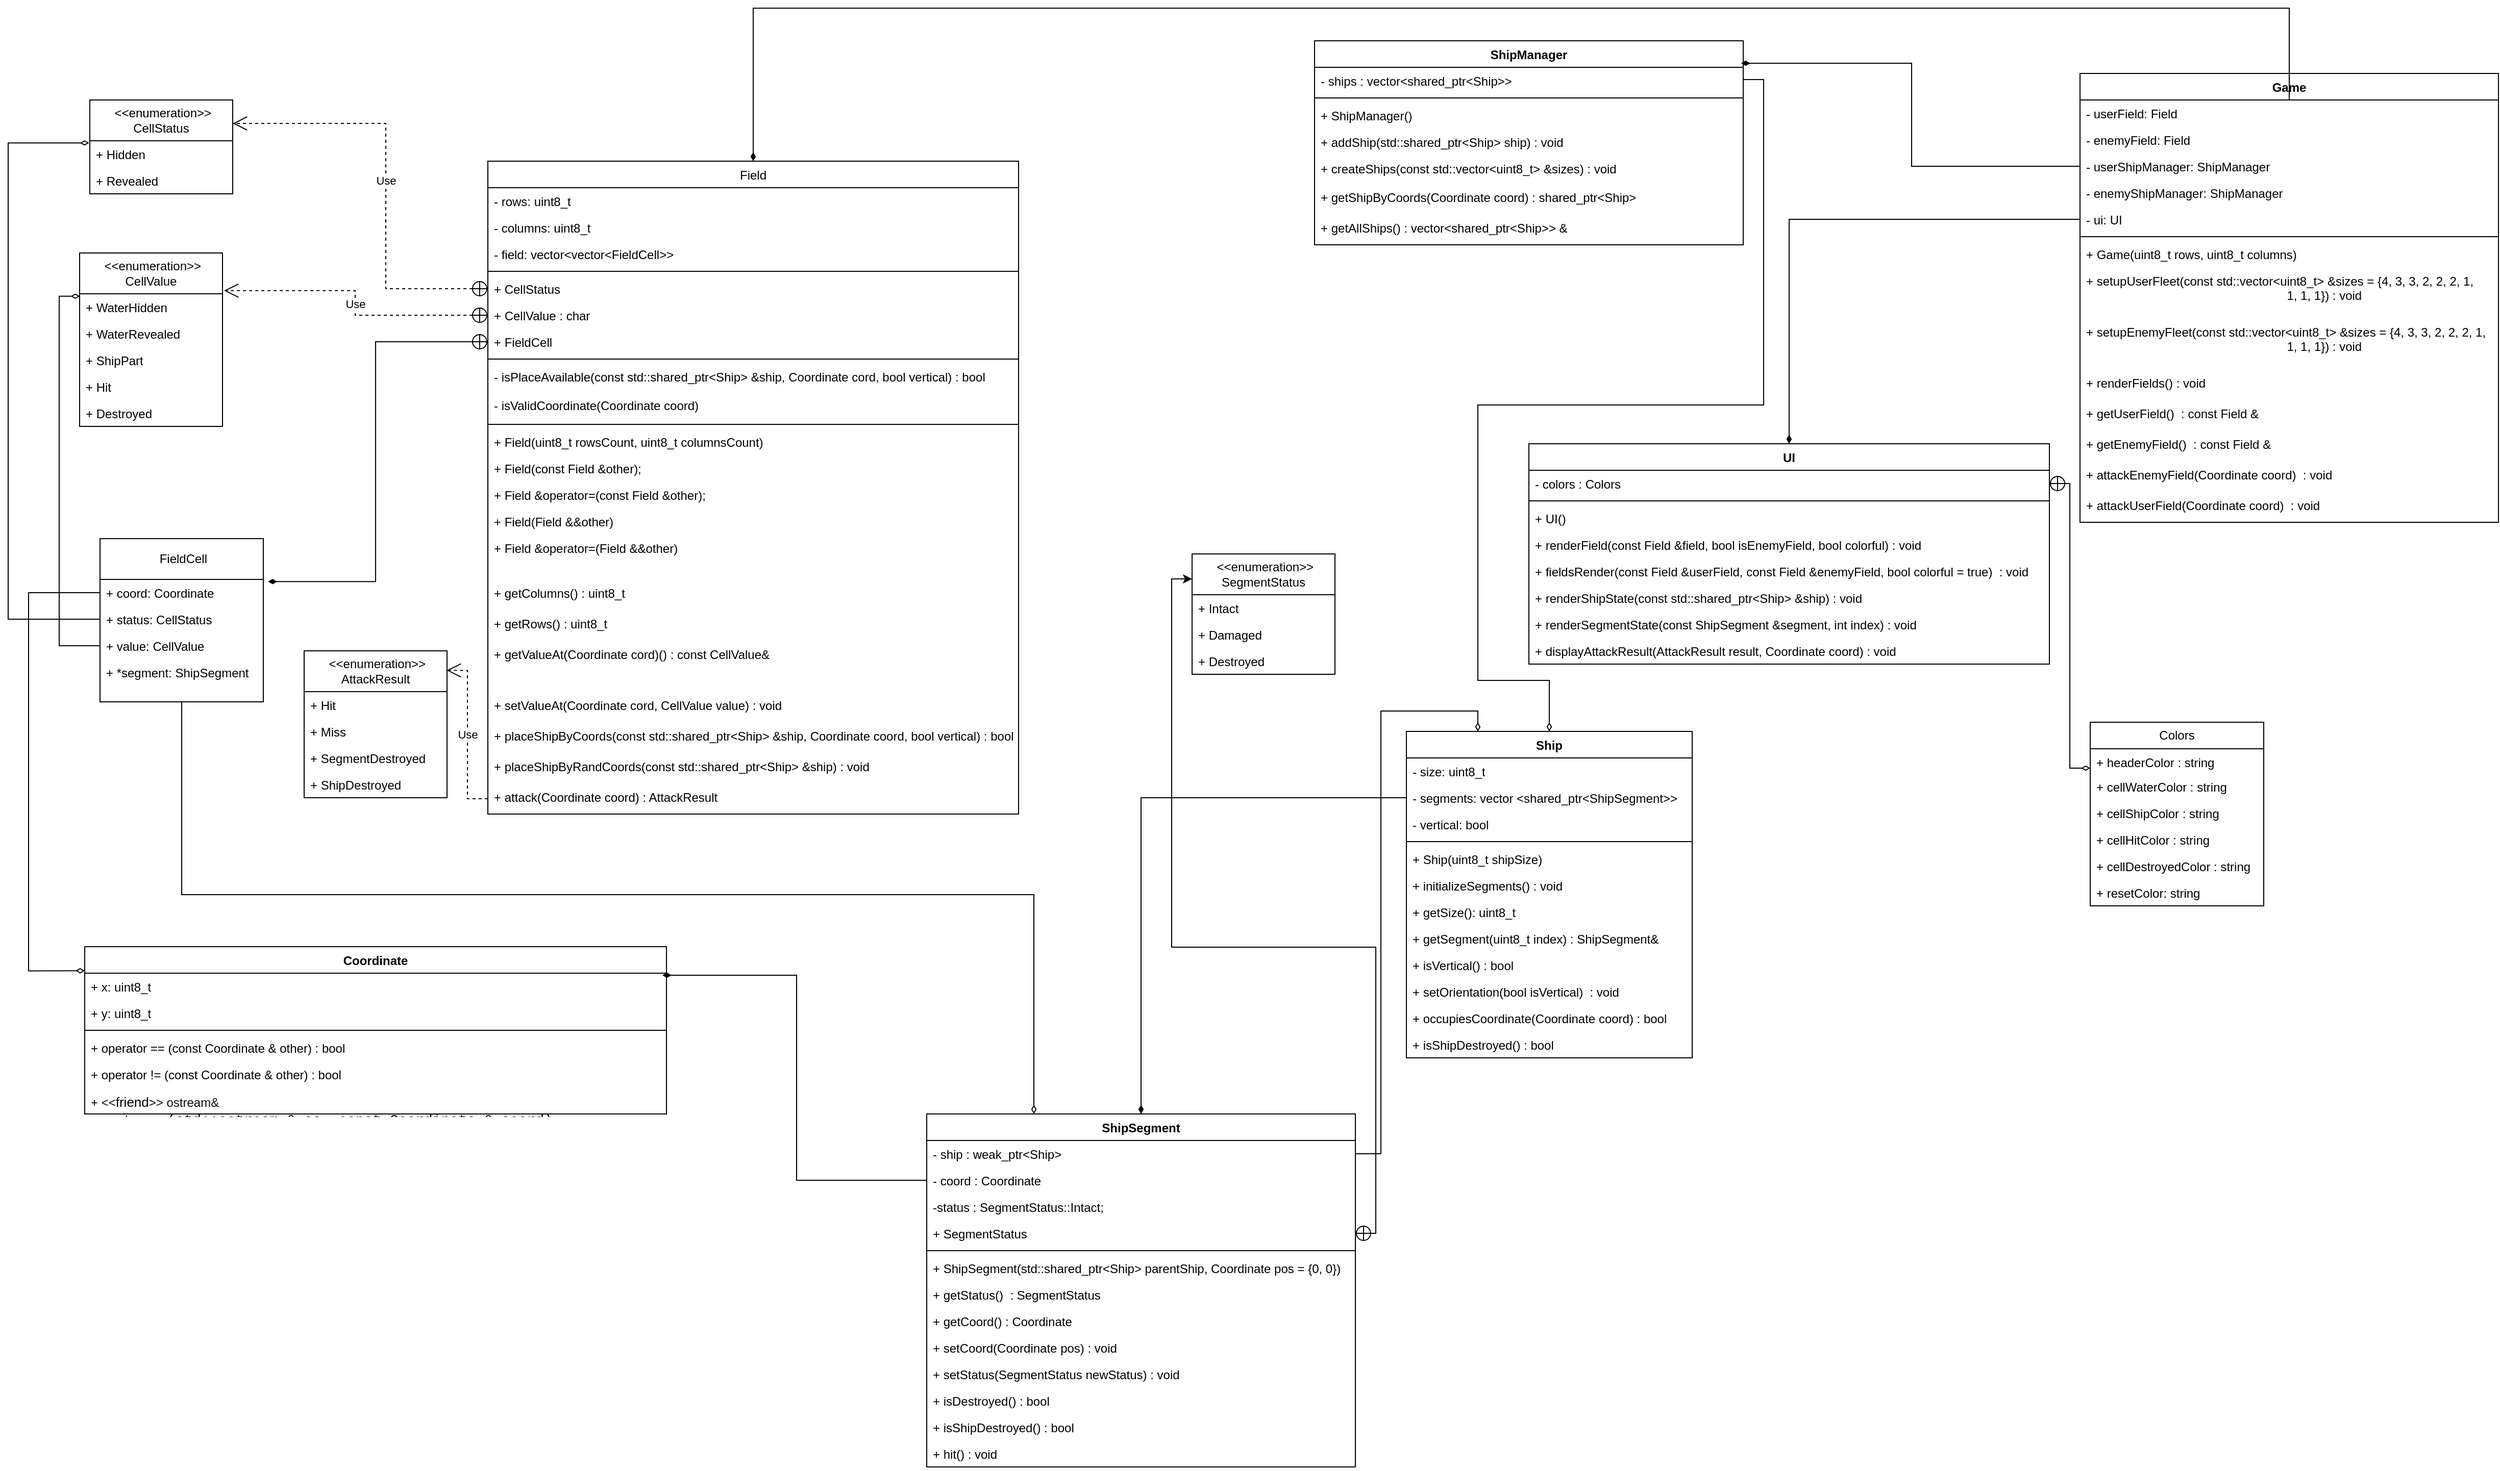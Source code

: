 <mxfile version="24.7.17">
  <diagram id="C5RBs43oDa-KdzZeNtuy" name="Page-1">
    <mxGraphModel dx="2160" dy="2262" grid="1" gridSize="10" guides="1" tooltips="1" connect="1" arrows="1" fold="1" page="1" pageScale="1" pageWidth="827" pageHeight="1169" math="0" shadow="0">
      <root>
        <mxCell id="WIyWlLk6GJQsqaUBKTNV-0" />
        <mxCell id="WIyWlLk6GJQsqaUBKTNV-1" parent="WIyWlLk6GJQsqaUBKTNV-0" />
        <mxCell id="DGW5uIM85UDAti1Zn-7H-2" value="Field" style="swimlane;fontStyle=0;align=center;verticalAlign=top;childLayout=stackLayout;horizontal=1;startSize=26;horizontalStack=0;resizeParent=1;resizeLast=0;collapsible=1;marginBottom=0;rounded=0;shadow=0;strokeWidth=1;" vertex="1" parent="WIyWlLk6GJQsqaUBKTNV-1">
          <mxGeometry x="500" y="200" width="520" height="640" as="geometry">
            <mxRectangle x="120" y="360" width="160" height="26" as="alternateBounds" />
          </mxGeometry>
        </mxCell>
        <mxCell id="DGW5uIM85UDAti1Zn-7H-3" value="- rows: uint8_t" style="text;align=left;verticalAlign=top;spacingLeft=4;spacingRight=4;overflow=hidden;rotatable=0;points=[[0,0.5],[1,0.5]];portConstraint=eastwest;" vertex="1" parent="DGW5uIM85UDAti1Zn-7H-2">
          <mxGeometry y="26" width="520" height="26" as="geometry" />
        </mxCell>
        <mxCell id="DGW5uIM85UDAti1Zn-7H-4" value="- columns: uint8_t" style="text;align=left;verticalAlign=top;spacingLeft=4;spacingRight=4;overflow=hidden;rotatable=0;points=[[0,0.5],[1,0.5]];portConstraint=eastwest;rounded=0;shadow=0;html=0;" vertex="1" parent="DGW5uIM85UDAti1Zn-7H-2">
          <mxGeometry y="52" width="520" height="26" as="geometry" />
        </mxCell>
        <mxCell id="DGW5uIM85UDAti1Zn-7H-43" value="- field: vector&lt;vector&lt;FieldCell&gt;&gt;" style="text;align=left;verticalAlign=top;spacingLeft=4;spacingRight=4;overflow=hidden;rotatable=0;points=[[0,0.5],[1,0.5]];portConstraint=eastwest;rounded=0;shadow=0;html=0;" vertex="1" parent="DGW5uIM85UDAti1Zn-7H-2">
          <mxGeometry y="78" width="520" height="26" as="geometry" />
        </mxCell>
        <mxCell id="DGW5uIM85UDAti1Zn-7H-44" value="" style="line;html=1;strokeWidth=1;align=left;verticalAlign=middle;spacingTop=-1;spacingLeft=3;spacingRight=3;rotatable=0;labelPosition=right;points=[];portConstraint=eastwest;" vertex="1" parent="DGW5uIM85UDAti1Zn-7H-2">
          <mxGeometry y="104" width="520" height="8" as="geometry" />
        </mxCell>
        <mxCell id="DGW5uIM85UDAti1Zn-7H-58" value="+ CellStatus" style="text;align=left;verticalAlign=top;spacingLeft=4;spacingRight=4;overflow=hidden;rotatable=0;points=[[0,0.5],[1,0.5]];portConstraint=eastwest;rounded=0;shadow=0;html=0;perimeterSpacing=0;" vertex="1" parent="DGW5uIM85UDAti1Zn-7H-2">
          <mxGeometry y="112" width="520" height="26" as="geometry" />
        </mxCell>
        <mxCell id="DGW5uIM85UDAti1Zn-7H-59" value="+ CellValue : char" style="text;align=left;verticalAlign=top;spacingLeft=4;spacingRight=4;overflow=hidden;rotatable=0;points=[[0,0.5],[1,0.5]];portConstraint=eastwest;rounded=0;shadow=0;html=0;perimeterSpacing=0;" vertex="1" parent="DGW5uIM85UDAti1Zn-7H-2">
          <mxGeometry y="138" width="520" height="26" as="geometry" />
        </mxCell>
        <mxCell id="DGW5uIM85UDAti1Zn-7H-10" value="+ FieldCell" style="text;align=left;verticalAlign=top;spacingLeft=4;spacingRight=4;overflow=hidden;rotatable=0;points=[[0,0.5],[1,0.5]];portConstraint=eastwest;rounded=0;shadow=0;html=0;perimeterSpacing=0;" vertex="1" parent="DGW5uIM85UDAti1Zn-7H-2">
          <mxGeometry y="164" width="520" height="26" as="geometry" />
        </mxCell>
        <mxCell id="DGW5uIM85UDAti1Zn-7H-5" value="" style="line;html=1;strokeWidth=1;align=left;verticalAlign=middle;spacingTop=-1;spacingLeft=3;spacingRight=3;rotatable=0;labelPosition=right;points=[];portConstraint=eastwest;" vertex="1" parent="DGW5uIM85UDAti1Zn-7H-2">
          <mxGeometry y="190" width="520" height="8" as="geometry" />
        </mxCell>
        <mxCell id="DGW5uIM85UDAti1Zn-7H-7" value="- isPlaceAvailable(const std::shared_ptr&lt;Ship&gt; &amp;ship, Coordinate cord, bool vertical) : bool " style="text;align=left;verticalAlign=top;spacingLeft=4;spacingRight=4;overflow=hidden;rotatable=0;points=[[0,0.5],[1,0.5]];portConstraint=eastwest;" vertex="1" parent="DGW5uIM85UDAti1Zn-7H-2">
          <mxGeometry y="198" width="520" height="28" as="geometry" />
        </mxCell>
        <mxCell id="DGW5uIM85UDAti1Zn-7H-17" value="- isValidCoordinate(Coordinate coord)" style="text;align=left;verticalAlign=top;spacingLeft=4;spacingRight=4;overflow=hidden;rotatable=0;points=[[0,0.5],[1,0.5]];portConstraint=eastwest;" vertex="1" parent="DGW5uIM85UDAti1Zn-7H-2">
          <mxGeometry y="226" width="520" height="28" as="geometry" />
        </mxCell>
        <mxCell id="DGW5uIM85UDAti1Zn-7H-14" value="" style="line;html=1;strokeWidth=1;align=left;verticalAlign=middle;spacingTop=-1;spacingLeft=3;spacingRight=3;rotatable=0;labelPosition=right;points=[];portConstraint=eastwest;" vertex="1" parent="DGW5uIM85UDAti1Zn-7H-2">
          <mxGeometry y="254" width="520" height="8" as="geometry" />
        </mxCell>
        <mxCell id="DGW5uIM85UDAti1Zn-7H-39" value="+ Field(uint8_t rowsCount, uint8_t columnsCount)" style="text;align=left;verticalAlign=top;spacingLeft=4;spacingRight=4;overflow=hidden;rotatable=0;points=[[0,0.5],[1,0.5]];portConstraint=eastwest;" vertex="1" parent="DGW5uIM85UDAti1Zn-7H-2">
          <mxGeometry y="262" width="520" height="26" as="geometry" />
        </mxCell>
        <mxCell id="DGW5uIM85UDAti1Zn-7H-40" value="+ Field(const Field &amp;other);" style="text;align=left;verticalAlign=top;spacingLeft=4;spacingRight=4;overflow=hidden;rotatable=0;points=[[0,0.5],[1,0.5]];portConstraint=eastwest;" vertex="1" parent="DGW5uIM85UDAti1Zn-7H-2">
          <mxGeometry y="288" width="520" height="26" as="geometry" />
        </mxCell>
        <mxCell id="DGW5uIM85UDAti1Zn-7H-41" value="+ Field &amp;operator=(const Field &amp;other);" style="text;align=left;verticalAlign=top;spacingLeft=4;spacingRight=4;overflow=hidden;rotatable=0;points=[[0,0.5],[1,0.5]];portConstraint=eastwest;" vertex="1" parent="DGW5uIM85UDAti1Zn-7H-2">
          <mxGeometry y="314" width="520" height="26" as="geometry" />
        </mxCell>
        <mxCell id="DGW5uIM85UDAti1Zn-7H-42" value="+ Field(Field &amp;&amp;other)" style="text;align=left;verticalAlign=top;spacingLeft=4;spacingRight=4;overflow=hidden;rotatable=0;points=[[0,0.5],[1,0.5]];portConstraint=eastwest;" vertex="1" parent="DGW5uIM85UDAti1Zn-7H-2">
          <mxGeometry y="340" width="520" height="26" as="geometry" />
        </mxCell>
        <mxCell id="DGW5uIM85UDAti1Zn-7H-95" value="+ Field &amp;operator=(Field &amp;&amp;other)" style="text;align=left;verticalAlign=top;spacingLeft=4;spacingRight=4;overflow=hidden;rotatable=0;points=[[0,0.5],[1,0.5]];portConstraint=eastwest;" vertex="1" parent="DGW5uIM85UDAti1Zn-7H-2">
          <mxGeometry y="366" width="520" height="26" as="geometry" />
        </mxCell>
        <mxCell id="DGW5uIM85UDAti1Zn-7H-94" value=" " style="text;align=left;verticalAlign=top;spacingLeft=4;spacingRight=4;overflow=hidden;rotatable=0;points=[[0,0.5],[1,0.5]];portConstraint=eastwest;" vertex="1" parent="DGW5uIM85UDAti1Zn-7H-2">
          <mxGeometry y="392" width="520" height="18" as="geometry" />
        </mxCell>
        <mxCell id="DGW5uIM85UDAti1Zn-7H-96" value="+ getColumns() : uint8_t" style="text;align=left;verticalAlign=top;spacingLeft=4;spacingRight=4;overflow=hidden;rotatable=0;points=[[0,0.5],[1,0.5]];portConstraint=eastwest;" vertex="1" parent="DGW5uIM85UDAti1Zn-7H-2">
          <mxGeometry y="410" width="520" height="30" as="geometry" />
        </mxCell>
        <mxCell id="DGW5uIM85UDAti1Zn-7H-97" value="+ getRows() : uint8_t" style="text;align=left;verticalAlign=top;spacingLeft=4;spacingRight=4;overflow=hidden;rotatable=0;points=[[0,0.5],[1,0.5]];portConstraint=eastwest;" vertex="1" parent="DGW5uIM85UDAti1Zn-7H-2">
          <mxGeometry y="440" width="520" height="30" as="geometry" />
        </mxCell>
        <mxCell id="DGW5uIM85UDAti1Zn-7H-100" value="+ getValueAt(Coordinate cord)() : const CellValue&amp;" style="text;align=left;verticalAlign=top;spacingLeft=4;spacingRight=4;overflow=hidden;rotatable=0;points=[[0,0.5],[1,0.5]];portConstraint=eastwest;" vertex="1" parent="DGW5uIM85UDAti1Zn-7H-2">
          <mxGeometry y="470" width="520" height="30" as="geometry" />
        </mxCell>
        <mxCell id="DGW5uIM85UDAti1Zn-7H-98" value=" " style="text;align=left;verticalAlign=top;spacingLeft=4;spacingRight=4;overflow=hidden;rotatable=0;points=[[0,0.5],[1,0.5]];portConstraint=eastwest;" vertex="1" parent="DGW5uIM85UDAti1Zn-7H-2">
          <mxGeometry y="500" width="520" height="20" as="geometry" />
        </mxCell>
        <mxCell id="DGW5uIM85UDAti1Zn-7H-16" value="+ setValueAt(Coordinate cord, CellValue value) : void" style="text;align=left;verticalAlign=top;spacingLeft=4;spacingRight=4;overflow=hidden;rotatable=0;points=[[0,0.5],[1,0.5]];portConstraint=eastwest;" vertex="1" parent="DGW5uIM85UDAti1Zn-7H-2">
          <mxGeometry y="520" width="520" height="30" as="geometry" />
        </mxCell>
        <mxCell id="DGW5uIM85UDAti1Zn-7H-102" value="+ placeShipByCoords(const std::shared_ptr&lt;Ship&gt; &amp;ship, Coordinate coord, bool vertical) : bool" style="text;align=left;verticalAlign=top;spacingLeft=4;spacingRight=4;overflow=hidden;rotatable=0;points=[[0,0.5],[1,0.5]];portConstraint=eastwest;" vertex="1" parent="DGW5uIM85UDAti1Zn-7H-2">
          <mxGeometry y="550" width="520" height="30" as="geometry" />
        </mxCell>
        <mxCell id="DGW5uIM85UDAti1Zn-7H-103" value="+ placeShipByRandCoords(const std::shared_ptr&lt;Ship&gt; &amp;ship) : void" style="text;align=left;verticalAlign=top;spacingLeft=4;spacingRight=4;overflow=hidden;rotatable=0;points=[[0,0.5],[1,0.5]];portConstraint=eastwest;" vertex="1" parent="DGW5uIM85UDAti1Zn-7H-2">
          <mxGeometry y="580" width="520" height="30" as="geometry" />
        </mxCell>
        <mxCell id="DGW5uIM85UDAti1Zn-7H-99" value="+ attack(Coordinate coord) : AttackResult" style="text;align=left;verticalAlign=top;spacingLeft=4;spacingRight=4;overflow=hidden;rotatable=0;points=[[0,0.5],[1,0.5]];portConstraint=eastwest;" vertex="1" parent="DGW5uIM85UDAti1Zn-7H-2">
          <mxGeometry y="610" width="520" height="30" as="geometry" />
        </mxCell>
        <mxCell id="DGW5uIM85UDAti1Zn-7H-46" value="&lt;span style=&quot;background-color: transparent; color: var(--black-600); font-family: var(--ff-mono); font-size: var(--_pr-code-fs); font-style: inherit; font-variant-ligatures: inherit; font-variant-caps: inherit; font-weight: inherit; white-space: inherit; text-align: left;&quot;&gt;&amp;nbsp;&amp;lt;&amp;lt;enumeration&amp;gt;&amp;gt;&lt;br&gt;&lt;/span&gt;CellStatus" style="swimlane;fontStyle=0;childLayout=stackLayout;horizontal=1;startSize=40;fillColor=none;horizontalStack=0;resizeParent=1;resizeParentMax=0;resizeLast=0;collapsible=1;marginBottom=0;whiteSpace=wrap;html=1;" vertex="1" parent="WIyWlLk6GJQsqaUBKTNV-1">
          <mxGeometry x="110" y="140" width="140" height="92" as="geometry" />
        </mxCell>
        <mxCell id="DGW5uIM85UDAti1Zn-7H-47" value="+ Hidden" style="text;strokeColor=none;fillColor=none;align=left;verticalAlign=top;spacingLeft=4;spacingRight=4;overflow=hidden;rotatable=0;points=[[0,0.5],[1,0.5]];portConstraint=eastwest;whiteSpace=wrap;html=1;" vertex="1" parent="DGW5uIM85UDAti1Zn-7H-46">
          <mxGeometry y="40" width="140" height="26" as="geometry" />
        </mxCell>
        <mxCell id="DGW5uIM85UDAti1Zn-7H-48" value="+ Revealed" style="text;strokeColor=none;fillColor=none;align=left;verticalAlign=top;spacingLeft=4;spacingRight=4;overflow=hidden;rotatable=0;points=[[0,0.5],[1,0.5]];portConstraint=eastwest;whiteSpace=wrap;html=1;" vertex="1" parent="DGW5uIM85UDAti1Zn-7H-46">
          <mxGeometry y="66" width="140" height="26" as="geometry" />
        </mxCell>
        <mxCell id="DGW5uIM85UDAti1Zn-7H-71" value="&lt;span style=&quot;background-color: transparent; color: var(--black-600); font-family: var(--ff-mono); font-size: var(--_pr-code-fs); font-style: inherit; font-variant-ligatures: inherit; font-variant-caps: inherit; font-weight: inherit; white-space: inherit; text-align: left;&quot;&gt;&amp;nbsp;&amp;lt;&amp;lt;enumeration&amp;gt;&amp;gt;&lt;br&gt;&lt;/span&gt;&lt;span style=&quot;text-align: left;&quot;&gt;CellValue&lt;/span&gt;" style="swimlane;fontStyle=0;childLayout=stackLayout;horizontal=1;startSize=40;fillColor=none;horizontalStack=0;resizeParent=1;resizeParentMax=0;resizeLast=0;collapsible=1;marginBottom=0;whiteSpace=wrap;html=1;" vertex="1" parent="WIyWlLk6GJQsqaUBKTNV-1">
          <mxGeometry x="100" y="290" width="140" height="170" as="geometry" />
        </mxCell>
        <mxCell id="DGW5uIM85UDAti1Zn-7H-72" value="+ WaterHidden" style="text;strokeColor=none;fillColor=none;align=left;verticalAlign=top;spacingLeft=4;spacingRight=4;overflow=hidden;rotatable=0;points=[[0,0.5],[1,0.5]];portConstraint=eastwest;whiteSpace=wrap;html=1;" vertex="1" parent="DGW5uIM85UDAti1Zn-7H-71">
          <mxGeometry y="40" width="140" height="26" as="geometry" />
        </mxCell>
        <mxCell id="DGW5uIM85UDAti1Zn-7H-73" value="+ WaterRevealed" style="text;strokeColor=none;fillColor=none;align=left;verticalAlign=top;spacingLeft=4;spacingRight=4;overflow=hidden;rotatable=0;points=[[0,0.5],[1,0.5]];portConstraint=eastwest;whiteSpace=wrap;html=1;" vertex="1" parent="DGW5uIM85UDAti1Zn-7H-71">
          <mxGeometry y="66" width="140" height="26" as="geometry" />
        </mxCell>
        <mxCell id="DGW5uIM85UDAti1Zn-7H-76" value="+ ShipPart" style="text;strokeColor=none;fillColor=none;align=left;verticalAlign=top;spacingLeft=4;spacingRight=4;overflow=hidden;rotatable=0;points=[[0,0.5],[1,0.5]];portConstraint=eastwest;whiteSpace=wrap;html=1;" vertex="1" parent="DGW5uIM85UDAti1Zn-7H-71">
          <mxGeometry y="92" width="140" height="26" as="geometry" />
        </mxCell>
        <mxCell id="DGW5uIM85UDAti1Zn-7H-77" value="+ Hit" style="text;strokeColor=none;fillColor=none;align=left;verticalAlign=top;spacingLeft=4;spacingRight=4;overflow=hidden;rotatable=0;points=[[0,0.5],[1,0.5]];portConstraint=eastwest;whiteSpace=wrap;html=1;" vertex="1" parent="DGW5uIM85UDAti1Zn-7H-71">
          <mxGeometry y="118" width="140" height="26" as="geometry" />
        </mxCell>
        <mxCell id="DGW5uIM85UDAti1Zn-7H-74" value="+ Destroyed" style="text;strokeColor=none;fillColor=none;align=left;verticalAlign=top;spacingLeft=4;spacingRight=4;overflow=hidden;rotatable=0;points=[[0,0.5],[1,0.5]];portConstraint=eastwest;whiteSpace=wrap;html=1;" vertex="1" parent="DGW5uIM85UDAti1Zn-7H-71">
          <mxGeometry y="144" width="140" height="26" as="geometry" />
        </mxCell>
        <mxCell id="DGW5uIM85UDAti1Zn-7H-85" value="&lt;span style=&quot;background-color: transparent; color: var(--black-600); font-family: var(--ff-mono); font-size: var(--_pr-code-fs); font-style: inherit; font-variant-ligatures: inherit; font-variant-caps: inherit; font-weight: inherit; white-space: inherit; text-align: left;&quot;&gt;&amp;nbsp;FieldCell&lt;/span&gt;" style="swimlane;fontStyle=0;childLayout=stackLayout;horizontal=1;startSize=40;fillColor=none;horizontalStack=0;resizeParent=1;resizeParentMax=0;resizeLast=0;collapsible=1;marginBottom=0;whiteSpace=wrap;html=1;" vertex="1" parent="WIyWlLk6GJQsqaUBKTNV-1">
          <mxGeometry x="120" y="570" width="160" height="160" as="geometry" />
        </mxCell>
        <mxCell id="DGW5uIM85UDAti1Zn-7H-86" value="+ coord: Coordinate&amp;nbsp;" style="text;strokeColor=none;fillColor=none;align=left;verticalAlign=top;spacingLeft=4;spacingRight=4;overflow=hidden;rotatable=0;points=[[0,0.5],[1,0.5]];portConstraint=eastwest;whiteSpace=wrap;html=1;" vertex="1" parent="DGW5uIM85UDAti1Zn-7H-85">
          <mxGeometry y="40" width="160" height="26" as="geometry" />
        </mxCell>
        <mxCell id="DGW5uIM85UDAti1Zn-7H-87" value="+ status: CellStatus" style="text;strokeColor=none;fillColor=none;align=left;verticalAlign=top;spacingLeft=4;spacingRight=4;overflow=hidden;rotatable=0;points=[[0,0.5],[1,0.5]];portConstraint=eastwest;whiteSpace=wrap;html=1;" vertex="1" parent="DGW5uIM85UDAti1Zn-7H-85">
          <mxGeometry y="66" width="160" height="26" as="geometry" />
        </mxCell>
        <mxCell id="DGW5uIM85UDAti1Zn-7H-88" value="+ value: CellValue" style="text;strokeColor=none;fillColor=none;align=left;verticalAlign=top;spacingLeft=4;spacingRight=4;overflow=hidden;rotatable=0;points=[[0,0.5],[1,0.5]];portConstraint=eastwest;whiteSpace=wrap;html=1;" vertex="1" parent="DGW5uIM85UDAti1Zn-7H-85">
          <mxGeometry y="92" width="160" height="26" as="geometry" />
        </mxCell>
        <mxCell id="DGW5uIM85UDAti1Zn-7H-89" value="+ *segment: ShipSegment" style="text;strokeColor=none;fillColor=none;align=left;verticalAlign=top;spacingLeft=4;spacingRight=4;overflow=hidden;rotatable=0;points=[[0,0.5],[1,0.5]];portConstraint=eastwest;whiteSpace=wrap;html=1;" vertex="1" parent="DGW5uIM85UDAti1Zn-7H-85">
          <mxGeometry y="118" width="160" height="42" as="geometry" />
        </mxCell>
        <mxCell id="DGW5uIM85UDAti1Zn-7H-91" style="edgeStyle=orthogonalEdgeStyle;rounded=0;orthogonalLoop=1;jettySize=auto;html=1;entryX=1.029;entryY=0.08;entryDx=0;entryDy=0;entryPerimeter=0;startArrow=circlePlus;startFill=0;endArrow=diamondThin;endFill=1;" edge="1" parent="WIyWlLk6GJQsqaUBKTNV-1" source="DGW5uIM85UDAti1Zn-7H-10" target="DGW5uIM85UDAti1Zn-7H-86">
          <mxGeometry relative="1" as="geometry" />
        </mxCell>
        <mxCell id="DGW5uIM85UDAti1Zn-7H-92" style="edgeStyle=orthogonalEdgeStyle;rounded=0;orthogonalLoop=1;jettySize=auto;html=1;entryX=-0.005;entryY=0.08;entryDx=0;entryDy=0;entryPerimeter=0;endArrow=diamondThin;endFill=0;" edge="1" parent="WIyWlLk6GJQsqaUBKTNV-1" source="DGW5uIM85UDAti1Zn-7H-87" target="DGW5uIM85UDAti1Zn-7H-47">
          <mxGeometry relative="1" as="geometry">
            <Array as="points">
              <mxPoint x="30" y="649" />
              <mxPoint x="30" y="182" />
            </Array>
          </mxGeometry>
        </mxCell>
        <mxCell id="DGW5uIM85UDAti1Zn-7H-93" style="edgeStyle=orthogonalEdgeStyle;rounded=0;orthogonalLoop=1;jettySize=auto;html=1;entryX=0.002;entryY=0.093;entryDx=0;entryDy=0;entryPerimeter=0;endArrow=diamondThin;endFill=0;" edge="1" parent="WIyWlLk6GJQsqaUBKTNV-1" source="DGW5uIM85UDAti1Zn-7H-88" target="DGW5uIM85UDAti1Zn-7H-72">
          <mxGeometry relative="1" as="geometry" />
        </mxCell>
        <mxCell id="DGW5uIM85UDAti1Zn-7H-109" value="&lt;span style=&quot;background-color: transparent; color: var(--black-600); font-family: var(--ff-mono); font-size: var(--_pr-code-fs); font-style: inherit; font-variant-ligatures: inherit; font-variant-caps: inherit; font-weight: inherit; white-space: inherit; text-align: left;&quot;&gt;&amp;nbsp;&amp;lt;&amp;lt;enumeration&amp;gt;&amp;gt;&lt;br&gt;&lt;div style=&quot;text-align: center;&quot;&gt;&lt;span style=&quot;text-align: left; text-wrap: nowrap;&quot;&gt;AttackResult&lt;/span&gt;&lt;br&gt;&lt;/div&gt;&lt;/span&gt;" style="swimlane;fontStyle=0;childLayout=stackLayout;horizontal=1;startSize=40;fillColor=none;horizontalStack=0;resizeParent=1;resizeParentMax=0;resizeLast=0;collapsible=1;marginBottom=0;whiteSpace=wrap;html=1;" vertex="1" parent="WIyWlLk6GJQsqaUBKTNV-1">
          <mxGeometry x="320" y="680" width="140" height="144" as="geometry" />
        </mxCell>
        <mxCell id="DGW5uIM85UDAti1Zn-7H-110" value="+ Hit" style="text;strokeColor=none;fillColor=none;align=left;verticalAlign=top;spacingLeft=4;spacingRight=4;overflow=hidden;rotatable=0;points=[[0,0.5],[1,0.5]];portConstraint=eastwest;whiteSpace=wrap;html=1;" vertex="1" parent="DGW5uIM85UDAti1Zn-7H-109">
          <mxGeometry y="40" width="140" height="26" as="geometry" />
        </mxCell>
        <mxCell id="DGW5uIM85UDAti1Zn-7H-111" value="+ Miss" style="text;strokeColor=none;fillColor=none;align=left;verticalAlign=top;spacingLeft=4;spacingRight=4;overflow=hidden;rotatable=0;points=[[0,0.5],[1,0.5]];portConstraint=eastwest;whiteSpace=wrap;html=1;" vertex="1" parent="DGW5uIM85UDAti1Zn-7H-109">
          <mxGeometry y="66" width="140" height="26" as="geometry" />
        </mxCell>
        <mxCell id="DGW5uIM85UDAti1Zn-7H-112" value="+ SegmentDestroyed" style="text;strokeColor=none;fillColor=none;align=left;verticalAlign=top;spacingLeft=4;spacingRight=4;overflow=hidden;rotatable=0;points=[[0,0.5],[1,0.5]];portConstraint=eastwest;whiteSpace=wrap;html=1;" vertex="1" parent="DGW5uIM85UDAti1Zn-7H-109">
          <mxGeometry y="92" width="140" height="26" as="geometry" />
        </mxCell>
        <mxCell id="DGW5uIM85UDAti1Zn-7H-113" value="+ ShipDestroyed" style="text;strokeColor=none;fillColor=none;align=left;verticalAlign=top;spacingLeft=4;spacingRight=4;overflow=hidden;rotatable=0;points=[[0,0.5],[1,0.5]];portConstraint=eastwest;whiteSpace=wrap;html=1;" vertex="1" parent="DGW5uIM85UDAti1Zn-7H-109">
          <mxGeometry y="118" width="140" height="26" as="geometry" />
        </mxCell>
        <mxCell id="DGW5uIM85UDAti1Zn-7H-116" value="Coordinate" style="swimlane;fontStyle=1;align=center;verticalAlign=top;childLayout=stackLayout;horizontal=1;startSize=26;horizontalStack=0;resizeParent=1;resizeParentMax=0;resizeLast=0;collapsible=1;marginBottom=0;whiteSpace=wrap;html=1;" vertex="1" parent="WIyWlLk6GJQsqaUBKTNV-1">
          <mxGeometry x="105" y="970" width="570" height="164" as="geometry" />
        </mxCell>
        <mxCell id="DGW5uIM85UDAti1Zn-7H-120" value="+ x: uint8_t" style="text;strokeColor=none;fillColor=none;align=left;verticalAlign=top;spacingLeft=4;spacingRight=4;overflow=hidden;rotatable=0;points=[[0,0.5],[1,0.5]];portConstraint=eastwest;whiteSpace=wrap;html=1;" vertex="1" parent="DGW5uIM85UDAti1Zn-7H-116">
          <mxGeometry y="26" width="570" height="26" as="geometry" />
        </mxCell>
        <mxCell id="DGW5uIM85UDAti1Zn-7H-117" value="+ y: uint8_t" style="text;strokeColor=none;fillColor=none;align=left;verticalAlign=top;spacingLeft=4;spacingRight=4;overflow=hidden;rotatable=0;points=[[0,0.5],[1,0.5]];portConstraint=eastwest;whiteSpace=wrap;html=1;" vertex="1" parent="DGW5uIM85UDAti1Zn-7H-116">
          <mxGeometry y="52" width="570" height="26" as="geometry" />
        </mxCell>
        <mxCell id="DGW5uIM85UDAti1Zn-7H-118" value="" style="line;strokeWidth=1;fillColor=none;align=left;verticalAlign=middle;spacingTop=-1;spacingLeft=3;spacingRight=3;rotatable=0;labelPosition=right;points=[];portConstraint=eastwest;strokeColor=inherit;" vertex="1" parent="DGW5uIM85UDAti1Zn-7H-116">
          <mxGeometry y="78" width="570" height="8" as="geometry" />
        </mxCell>
        <mxCell id="DGW5uIM85UDAti1Zn-7H-121" value="+ operator == (const Coordinate &amp;amp; other) : bool" style="text;strokeColor=none;fillColor=none;align=left;verticalAlign=top;spacingLeft=4;spacingRight=4;overflow=hidden;rotatable=0;points=[[0,0.5],[1,0.5]];portConstraint=eastwest;whiteSpace=wrap;html=1;" vertex="1" parent="DGW5uIM85UDAti1Zn-7H-116">
          <mxGeometry y="86" width="570" height="26" as="geometry" />
        </mxCell>
        <mxCell id="DGW5uIM85UDAti1Zn-7H-122" value="+ operator != (const Coordinate &amp;amp; other) : bool" style="text;strokeColor=none;fillColor=none;align=left;verticalAlign=top;spacingLeft=4;spacingRight=4;overflow=hidden;rotatable=0;points=[[0,0.5],[1,0.5]];portConstraint=eastwest;whiteSpace=wrap;html=1;" vertex="1" parent="DGW5uIM85UDAti1Zn-7H-116">
          <mxGeometry y="112" width="570" height="26" as="geometry" />
        </mxCell>
        <mxCell id="DGW5uIM85UDAti1Zn-7H-119" value="+&amp;nbsp;&lt;span style=&quot;background-color: transparent; font-family: inherit; font-size: var(--_pr-code-fs); font-style: inherit; font-variant-ligatures: inherit; font-variant-caps: inherit; font-weight: inherit; white-space: inherit; color: rgb(12, 13, 14);&quot;&gt;&amp;lt;&amp;lt;&lt;/span&gt;&lt;span style=&quot;background-color: transparent; font-family: inherit; font-style: inherit; font-variant: inherit; font-weight: inherit; white-space: inherit; color: var(--highlight-keyword); margin: 0px; padding: 0px; border: 0px; font-stretch: inherit; line-height: inherit; font-optical-sizing: inherit; font-size-adjust: inherit; font-kerning: inherit; font-feature-settings: inherit; font-variation-settings: inherit; font-size: 13px; vertical-align: baseline; box-sizing: inherit; --theme-base-primary-color-h: 27; --theme-base-primary-color-s: 89%; --theme-base-primary-color-l: 48%; --theme-primary-custom-100: hsl(var(--theme-base-primary-color-h), var(--theme-base-primary-color-s), calc(var(--theme-base-primary-color-l) + ((100% - var(--theme-base-primary-color-l)) * .9))); --theme-primary-custom-200: hsl(var(--theme-base-primary-color-h), var(--theme-base-primary-color-s), calc(var(--theme-base-primary-color-l) + ((100% - var(--theme-base-primary-color-l)) * .75))); --theme-primary-custom-300: hsl(var(--theme-base-primary-color-h), var(--theme-base-primary-color-s), calc(var(--theme-base-primary-color-l) + ((100% - var(--theme-base-primary-color-l)) * .5))); --theme-primary-custom-400: hsl(var(--theme-base-primary-color-h), var(--theme-base-primary-color-s), var(--theme-base-primary-color-l)); --theme-primary-custom-500: hsl(var(--theme-base-primary-color-h), var(--theme-base-primary-color-s), calc(var(--theme-base-primary-color-l) + (var(--theme-base-primary-color-l) * -.3))); --theme-primary-custom-600: hsl(var(--theme-base-primary-color-h), var(--theme-base-primary-color-s), calc(var(--theme-base-primary-color-l) + (var(--theme-base-primary-color-l) * -.6))); --theme-primary-custom: var(--theme-primary-custom-400); --theme-button-color: initial; --theme-button-hover-color: initial; --theme-button-hover-background-color: initial; --theme-button-active-background-color: initial; --theme-button-selected-color: initial; --theme-button-selected-background-color: initial; --theme-button-outlined-border-color: initial; --theme-button-outlined-selected-border-color: initial; --theme-button-primary-color: initial; --theme-button-primary-active-color: initial; --theme-button-primary-hover-color: initial; --theme-button-primary-selected-color: initial; --theme-button-primary-background-color: initial; --theme-button-primary-active-background-color: initial; --theme-button-primary-hover-background-color: initial; --theme-button-primary-selected-background-color: initial; --theme-background-color: var(--white); --theme-background-position: top left; --theme-background-repeat: repeat; --theme-background-size: auto; --theme-background-attachment: auto; --theme-content-background-color: var(--white); --theme-content-border-color: var(--black-225); --theme-header-background-color: var(--theme-primary); --theme-header-background-position: center left; --theme-header-background-repeat: repeat; --theme-header-background-size: auto; --theme-header-background-border-bottom: 0; --theme-header-link-color: var(--theme-primary); --theme-header-sponsored-color: hsla(0,0%,100%,0.4); --theme-header-foreground-color: transparent; --theme-header-foreground-position: bottom right; --theme-header-foreground-repeat: no-repeat; --theme-header-foreground-size: auto; --theme-footer-background-color: hsl(210,8%,5%); --theme-footer-background-position: top left; --theme-footer-background-repeat: no-repeat; --theme-footer-background-size: auto; --theme-footer-background-border-top: 0; --theme-footer-title-color: var(--black-250); --theme-footer-text-color: var(--black-300); --theme-footer-link-color: var(--black-300); --theme-footer-link-color-hover: var(--black-200); --theme-footer-divider-color: var(--black-500); --theme-footer-padding-top: 0; --theme-footer-padding-bottom: 0; --theme-link-color: initial; --theme-link-color-hover: initial; --theme-link-color-visited: initial; --theme-body-font-family: var(--ff-sans); --theme-body-font-color: var(--black-600); --theme-post-title-font-family: var(--ff-sans); --theme-post-title-color: var(--theme-link-color); --theme-post-title-color-hover: var(--theme-link-color-hover); --theme-post-title-color-visited: var(--theme-link-color-visited); --theme-post-body-font-family: var(--ff-sans); --theme-post-owner-background-color: var(--theme-secondary-100); --theme-post-owner-new-background-color: var(--theme-secondary-200); --theme-topbar-bottom-border: 1px solid var(--black-225);&quot; class=&quot;hljs-keyword&quot;&gt;friend&lt;/span&gt;&lt;span style=&quot;background-color: transparent; font-family: inherit; font-size: var(--_pr-code-fs); font-style: inherit; font-variant-ligatures: inherit; font-variant-caps: inherit; font-weight: inherit; white-space: inherit; color: rgb(12, 13, 14);&quot;&gt;&amp;gt;&amp;gt; ostream&amp;amp; &lt;/span&gt;&lt;span style=&quot;background-color: transparent; font-family: inherit; font-style: inherit; font-variant: inherit; font-weight: inherit; white-space: inherit; color: var(--highlight-keyword); margin: 0px; padding: 0px; border: 0px; font-stretch: inherit; line-height: inherit; font-optical-sizing: inherit; font-size-adjust: inherit; font-kerning: inherit; font-feature-settings: inherit; font-variation-settings: inherit; font-size: 13px; vertical-align: baseline; box-sizing: inherit; --theme-base-primary-color-h: 27; --theme-base-primary-color-s: 89%; --theme-base-primary-color-l: 48%; --theme-primary-custom-100: hsl(var(--theme-base-primary-color-h), var(--theme-base-primary-color-s), calc(var(--theme-base-primary-color-l) + ((100% - var(--theme-base-primary-color-l)) * .9))); --theme-primary-custom-200: hsl(var(--theme-base-primary-color-h), var(--theme-base-primary-color-s), calc(var(--theme-base-primary-color-l) + ((100% - var(--theme-base-primary-color-l)) * .75))); --theme-primary-custom-300: hsl(var(--theme-base-primary-color-h), var(--theme-base-primary-color-s), calc(var(--theme-base-primary-color-l) + ((100% - var(--theme-base-primary-color-l)) * .5))); --theme-primary-custom-400: hsl(var(--theme-base-primary-color-h), var(--theme-base-primary-color-s), var(--theme-base-primary-color-l)); --theme-primary-custom-500: hsl(var(--theme-base-primary-color-h), var(--theme-base-primary-color-s), calc(var(--theme-base-primary-color-l) + (var(--theme-base-primary-color-l) * -.3))); --theme-primary-custom-600: hsl(var(--theme-base-primary-color-h), var(--theme-base-primary-color-s), calc(var(--theme-base-primary-color-l) + (var(--theme-base-primary-color-l) * -.6))); --theme-primary-custom: var(--theme-primary-custom-400); --theme-button-color: initial; --theme-button-hover-color: initial; --theme-button-hover-background-color: initial; --theme-button-active-background-color: initial; --theme-button-selected-color: initial; --theme-button-selected-background-color: initial; --theme-button-outlined-border-color: initial; --theme-button-outlined-selected-border-color: initial; --theme-button-primary-color: initial; --theme-button-primary-active-color: initial; --theme-button-primary-hover-color: initial; --theme-button-primary-selected-color: initial; --theme-button-primary-background-color: initial; --theme-button-primary-active-background-color: initial; --theme-button-primary-hover-background-color: initial; --theme-button-primary-selected-background-color: initial; --theme-background-color: var(--white); --theme-background-position: top left; --theme-background-repeat: repeat; --theme-background-size: auto; --theme-background-attachment: auto; --theme-content-background-color: var(--white); --theme-content-border-color: var(--black-225); --theme-header-background-color: var(--theme-primary); --theme-header-background-position: center left; --theme-header-background-repeat: repeat; --theme-header-background-size: auto; --theme-header-background-border-bottom: 0; --theme-header-link-color: var(--theme-primary); --theme-header-sponsored-color: hsla(0,0%,100%,0.4); --theme-header-foreground-color: transparent; --theme-header-foreground-position: bottom right; --theme-header-foreground-repeat: no-repeat; --theme-header-foreground-size: auto; --theme-footer-background-color: hsl(210,8%,5%); --theme-footer-background-position: top left; --theme-footer-background-repeat: no-repeat; --theme-footer-background-size: auto; --theme-footer-background-border-top: 0; --theme-footer-title-color: var(--black-250); --theme-footer-text-color: var(--black-300); --theme-footer-link-color: var(--black-300); --theme-footer-link-color-hover: var(--black-200); --theme-footer-divider-color: var(--black-500); --theme-footer-padding-top: 0; --theme-footer-padding-bottom: 0; --theme-link-color: initial; --theme-link-color-hover: initial; --theme-link-color-visited: initial; --theme-body-font-family: var(--ff-sans); --theme-body-font-color: var(--black-600); --theme-post-title-font-family: var(--ff-sans); --theme-post-title-color: var(--theme-link-color); --theme-post-title-color-hover: var(--theme-link-color-hover); --theme-post-title-color-visited: var(--theme-link-color-visited); --theme-post-body-font-family: var(--ff-sans); --theme-post-owner-background-color: var(--theme-secondary-100); --theme-post-owner-new-background-color: var(--theme-secondary-200); --theme-topbar-bottom-border: 1px solid var(--black-225);&quot; class=&quot;hljs-keyword&quot;&gt;operator&amp;nbsp;&lt;/span&gt;&lt;span style=&quot;background-color: transparent; font-family: inherit; font-size: var(--_pr-code-fs); font-style: inherit; font-variant-ligatures: inherit; font-variant-caps: inherit; font-weight: inherit; white-space: inherit; color: rgb(12, 13, 14);&quot;&gt;&amp;lt;&amp;lt;&lt;/span&gt;&lt;span style=&quot;font-style: inherit; font-variant-ligatures: inherit; font-variant-caps: inherit; font-weight: inherit; font-size: 14px; white-space: pre;&quot;&gt;&lt;font style=&quot;&quot; face=&quot;Consolas, Courier New, monospace&quot; color=&quot;#cccccc&quot;&gt;&amp;nbsp;&lt;/font&gt;&lt;font style=&quot;&quot; face=&quot;Consolas, Courier New, monospace&quot;&gt;(std::ostream &amp;amp; os, const Coordinate &amp;amp; coord)&lt;/font&gt;&lt;/span&gt;" style="text;strokeColor=none;fillColor=none;align=left;verticalAlign=top;spacingLeft=4;spacingRight=4;overflow=hidden;rotatable=0;points=[[0,0.5],[1,0.5]];portConstraint=eastwest;whiteSpace=wrap;html=1;" vertex="1" parent="DGW5uIM85UDAti1Zn-7H-116">
          <mxGeometry y="138" width="570" height="26" as="geometry" />
        </mxCell>
        <mxCell id="DGW5uIM85UDAti1Zn-7H-123" style="edgeStyle=orthogonalEdgeStyle;rounded=0;orthogonalLoop=1;jettySize=auto;html=1;entryX=0;entryY=-0.09;entryDx=0;entryDy=0;entryPerimeter=0;endArrow=diamondThin;endFill=0;" edge="1" parent="WIyWlLk6GJQsqaUBKTNV-1" source="DGW5uIM85UDAti1Zn-7H-86" target="DGW5uIM85UDAti1Zn-7H-120">
          <mxGeometry relative="1" as="geometry">
            <Array as="points">
              <mxPoint x="50" y="623" />
            </Array>
          </mxGeometry>
        </mxCell>
        <mxCell id="DGW5uIM85UDAti1Zn-7H-124" value="Ship" style="swimlane;fontStyle=1;align=center;verticalAlign=top;childLayout=stackLayout;horizontal=1;startSize=26;horizontalStack=0;resizeParent=1;resizeParentMax=0;resizeLast=0;collapsible=1;marginBottom=0;whiteSpace=wrap;html=1;" vertex="1" parent="WIyWlLk6GJQsqaUBKTNV-1">
          <mxGeometry x="1400" y="759" width="280" height="320" as="geometry" />
        </mxCell>
        <mxCell id="DGW5uIM85UDAti1Zn-7H-128" value="- size: uint8_t" style="text;strokeColor=none;fillColor=none;align=left;verticalAlign=top;spacingLeft=4;spacingRight=4;overflow=hidden;rotatable=0;points=[[0,0.5],[1,0.5]];portConstraint=eastwest;whiteSpace=wrap;html=1;" vertex="1" parent="DGW5uIM85UDAti1Zn-7H-124">
          <mxGeometry y="26" width="280" height="26" as="geometry" />
        </mxCell>
        <mxCell id="DGW5uIM85UDAti1Zn-7H-129" value="- segments: vector &amp;lt;shared_ptr&amp;lt;ShipSegment&amp;gt;&amp;gt;" style="text;strokeColor=none;fillColor=none;align=left;verticalAlign=top;spacingLeft=4;spacingRight=4;overflow=hidden;rotatable=0;points=[[0,0.5],[1,0.5]];portConstraint=eastwest;whiteSpace=wrap;html=1;" vertex="1" parent="DGW5uIM85UDAti1Zn-7H-124">
          <mxGeometry y="52" width="280" height="26" as="geometry" />
        </mxCell>
        <mxCell id="DGW5uIM85UDAti1Zn-7H-125" value="- vertical: bool" style="text;strokeColor=none;fillColor=none;align=left;verticalAlign=top;spacingLeft=4;spacingRight=4;overflow=hidden;rotatable=0;points=[[0,0.5],[1,0.5]];portConstraint=eastwest;whiteSpace=wrap;html=1;" vertex="1" parent="DGW5uIM85UDAti1Zn-7H-124">
          <mxGeometry y="78" width="280" height="26" as="geometry" />
        </mxCell>
        <mxCell id="DGW5uIM85UDAti1Zn-7H-126" value="" style="line;strokeWidth=1;fillColor=none;align=left;verticalAlign=middle;spacingTop=-1;spacingLeft=3;spacingRight=3;rotatable=0;labelPosition=right;points=[];portConstraint=eastwest;strokeColor=inherit;" vertex="1" parent="DGW5uIM85UDAti1Zn-7H-124">
          <mxGeometry y="104" width="280" height="8" as="geometry" />
        </mxCell>
        <mxCell id="DGW5uIM85UDAti1Zn-7H-131" value="+ Ship(uint8_t shipSize)" style="text;strokeColor=none;fillColor=none;align=left;verticalAlign=top;spacingLeft=4;spacingRight=4;overflow=hidden;rotatable=0;points=[[0,0.5],[1,0.5]];portConstraint=eastwest;whiteSpace=wrap;html=1;" vertex="1" parent="DGW5uIM85UDAti1Zn-7H-124">
          <mxGeometry y="112" width="280" height="26" as="geometry" />
        </mxCell>
        <mxCell id="DGW5uIM85UDAti1Zn-7H-132" value="+&amp;nbsp;initializeSegments() : void" style="text;strokeColor=none;fillColor=none;align=left;verticalAlign=top;spacingLeft=4;spacingRight=4;overflow=hidden;rotatable=0;points=[[0,0.5],[1,0.5]];portConstraint=eastwest;whiteSpace=wrap;html=1;" vertex="1" parent="DGW5uIM85UDAti1Zn-7H-124">
          <mxGeometry y="138" width="280" height="26" as="geometry" />
        </mxCell>
        <mxCell id="DGW5uIM85UDAti1Zn-7H-133" value="+ getSize(): uint8_t" style="text;strokeColor=none;fillColor=none;align=left;verticalAlign=top;spacingLeft=4;spacingRight=4;overflow=hidden;rotatable=0;points=[[0,0.5],[1,0.5]];portConstraint=eastwest;whiteSpace=wrap;html=1;" vertex="1" parent="DGW5uIM85UDAti1Zn-7H-124">
          <mxGeometry y="164" width="280" height="26" as="geometry" />
        </mxCell>
        <mxCell id="DGW5uIM85UDAti1Zn-7H-134" value="+&amp;nbsp;getSegment(uint8_t index) : ShipSegment&amp;amp;" style="text;strokeColor=none;fillColor=none;align=left;verticalAlign=top;spacingLeft=4;spacingRight=4;overflow=hidden;rotatable=0;points=[[0,0.5],[1,0.5]];portConstraint=eastwest;whiteSpace=wrap;html=1;" vertex="1" parent="DGW5uIM85UDAti1Zn-7H-124">
          <mxGeometry y="190" width="280" height="26" as="geometry" />
        </mxCell>
        <mxCell id="DGW5uIM85UDAti1Zn-7H-135" value="+ isVertical() : bool" style="text;strokeColor=none;fillColor=none;align=left;verticalAlign=top;spacingLeft=4;spacingRight=4;overflow=hidden;rotatable=0;points=[[0,0.5],[1,0.5]];portConstraint=eastwest;whiteSpace=wrap;html=1;" vertex="1" parent="DGW5uIM85UDAti1Zn-7H-124">
          <mxGeometry y="216" width="280" height="26" as="geometry" />
        </mxCell>
        <mxCell id="DGW5uIM85UDAti1Zn-7H-136" value="+&amp;nbsp;setOrientation(bool isVertical)&amp;nbsp; : void" style="text;strokeColor=none;fillColor=none;align=left;verticalAlign=top;spacingLeft=4;spacingRight=4;overflow=hidden;rotatable=0;points=[[0,0.5],[1,0.5]];portConstraint=eastwest;whiteSpace=wrap;html=1;" vertex="1" parent="DGW5uIM85UDAti1Zn-7H-124">
          <mxGeometry y="242" width="280" height="26" as="geometry" />
        </mxCell>
        <mxCell id="DGW5uIM85UDAti1Zn-7H-137" value="+&amp;nbsp;occupiesCoordinate(Coordinate coord) : bool" style="text;strokeColor=none;fillColor=none;align=left;verticalAlign=top;spacingLeft=4;spacingRight=4;overflow=hidden;rotatable=0;points=[[0,0.5],[1,0.5]];portConstraint=eastwest;whiteSpace=wrap;html=1;" vertex="1" parent="DGW5uIM85UDAti1Zn-7H-124">
          <mxGeometry y="268" width="280" height="26" as="geometry" />
        </mxCell>
        <mxCell id="DGW5uIM85UDAti1Zn-7H-127" value="+&amp;nbsp;isShipDestroyed() : bool" style="text;strokeColor=none;fillColor=none;align=left;verticalAlign=top;spacingLeft=4;spacingRight=4;overflow=hidden;rotatable=0;points=[[0,0.5],[1,0.5]];portConstraint=eastwest;whiteSpace=wrap;html=1;" vertex="1" parent="DGW5uIM85UDAti1Zn-7H-124">
          <mxGeometry y="294" width="280" height="26" as="geometry" />
        </mxCell>
        <mxCell id="DGW5uIM85UDAti1Zn-7H-138" value="ShipSegment" style="swimlane;fontStyle=1;align=center;verticalAlign=top;childLayout=stackLayout;horizontal=1;startSize=26;horizontalStack=0;resizeParent=1;resizeParentMax=0;resizeLast=0;collapsible=1;marginBottom=0;whiteSpace=wrap;html=1;" vertex="1" parent="WIyWlLk6GJQsqaUBKTNV-1">
          <mxGeometry x="930" y="1134" width="420" height="346" as="geometry" />
        </mxCell>
        <mxCell id="DGW5uIM85UDAti1Zn-7H-149" value="- ship : weak_ptr&amp;lt;Ship&amp;gt;" style="text;strokeColor=none;fillColor=none;align=left;verticalAlign=top;spacingLeft=4;spacingRight=4;overflow=hidden;rotatable=0;points=[[0,0.5],[1,0.5]];portConstraint=eastwest;whiteSpace=wrap;html=1;" vertex="1" parent="DGW5uIM85UDAti1Zn-7H-138">
          <mxGeometry y="26" width="420" height="26" as="geometry" />
        </mxCell>
        <mxCell id="DGW5uIM85UDAti1Zn-7H-150" value="- coord : Coordinate" style="text;strokeColor=none;fillColor=none;align=left;verticalAlign=top;spacingLeft=4;spacingRight=4;overflow=hidden;rotatable=0;points=[[0,0.5],[1,0.5]];portConstraint=eastwest;whiteSpace=wrap;html=1;" vertex="1" parent="DGW5uIM85UDAti1Zn-7H-138">
          <mxGeometry y="52" width="420" height="26" as="geometry" />
        </mxCell>
        <mxCell id="DGW5uIM85UDAti1Zn-7H-139" value="-status : SegmentStatus::Intact;" style="text;strokeColor=none;fillColor=none;align=left;verticalAlign=top;spacingLeft=4;spacingRight=4;overflow=hidden;rotatable=0;points=[[0,0.5],[1,0.5]];portConstraint=eastwest;whiteSpace=wrap;html=1;" vertex="1" parent="DGW5uIM85UDAti1Zn-7H-138">
          <mxGeometry y="78" width="420" height="26" as="geometry" />
        </mxCell>
        <mxCell id="DGW5uIM85UDAti1Zn-7H-142" value="+ SegmentStatus" style="text;strokeColor=none;fillColor=none;align=left;verticalAlign=top;spacingLeft=4;spacingRight=4;overflow=hidden;rotatable=0;points=[[0,0.5],[1,0.5]];portConstraint=eastwest;whiteSpace=wrap;html=1;" vertex="1" parent="DGW5uIM85UDAti1Zn-7H-138">
          <mxGeometry y="104" width="420" height="26" as="geometry" />
        </mxCell>
        <mxCell id="DGW5uIM85UDAti1Zn-7H-140" value="" style="line;strokeWidth=1;fillColor=none;align=left;verticalAlign=middle;spacingTop=-1;spacingLeft=3;spacingRight=3;rotatable=0;labelPosition=right;points=[];portConstraint=eastwest;strokeColor=inherit;" vertex="1" parent="DGW5uIM85UDAti1Zn-7H-138">
          <mxGeometry y="130" width="420" height="8" as="geometry" />
        </mxCell>
        <mxCell id="DGW5uIM85UDAti1Zn-7H-229" value="+&amp;nbsp;ShipSegment(std::shared_ptr&amp;lt;Ship&amp;gt; parentShip, Coordinate pos = {0, 0})" style="text;strokeColor=none;fillColor=none;align=left;verticalAlign=top;spacingLeft=4;spacingRight=4;overflow=hidden;rotatable=0;points=[[0,0.5],[1,0.5]];portConstraint=eastwest;whiteSpace=wrap;html=1;" vertex="1" parent="DGW5uIM85UDAti1Zn-7H-138">
          <mxGeometry y="138" width="420" height="26" as="geometry" />
        </mxCell>
        <mxCell id="DGW5uIM85UDAti1Zn-7H-230" value="+&amp;nbsp;getStatus()&amp;nbsp; : SegmentStatus" style="text;strokeColor=none;fillColor=none;align=left;verticalAlign=top;spacingLeft=4;spacingRight=4;overflow=hidden;rotatable=0;points=[[0,0.5],[1,0.5]];portConstraint=eastwest;whiteSpace=wrap;html=1;" vertex="1" parent="DGW5uIM85UDAti1Zn-7H-138">
          <mxGeometry y="164" width="420" height="26" as="geometry" />
        </mxCell>
        <mxCell id="DGW5uIM85UDAti1Zn-7H-231" value="+&amp;nbsp;getCoord() : Coordinate" style="text;strokeColor=none;fillColor=none;align=left;verticalAlign=top;spacingLeft=4;spacingRight=4;overflow=hidden;rotatable=0;points=[[0,0.5],[1,0.5]];portConstraint=eastwest;whiteSpace=wrap;html=1;" vertex="1" parent="DGW5uIM85UDAti1Zn-7H-138">
          <mxGeometry y="190" width="420" height="26" as="geometry" />
        </mxCell>
        <mxCell id="DGW5uIM85UDAti1Zn-7H-232" value="+&amp;nbsp;setCoord(Coordinate pos) : void" style="text;strokeColor=none;fillColor=none;align=left;verticalAlign=top;spacingLeft=4;spacingRight=4;overflow=hidden;rotatable=0;points=[[0,0.5],[1,0.5]];portConstraint=eastwest;whiteSpace=wrap;html=1;" vertex="1" parent="DGW5uIM85UDAti1Zn-7H-138">
          <mxGeometry y="216" width="420" height="26" as="geometry" />
        </mxCell>
        <mxCell id="DGW5uIM85UDAti1Zn-7H-233" value="+&amp;nbsp;setStatus(SegmentStatus newStatus) : void" style="text;strokeColor=none;fillColor=none;align=left;verticalAlign=top;spacingLeft=4;spacingRight=4;overflow=hidden;rotatable=0;points=[[0,0.5],[1,0.5]];portConstraint=eastwest;whiteSpace=wrap;html=1;" vertex="1" parent="DGW5uIM85UDAti1Zn-7H-138">
          <mxGeometry y="242" width="420" height="26" as="geometry" />
        </mxCell>
        <mxCell id="DGW5uIM85UDAti1Zn-7H-234" value="+&amp;nbsp;isDestroyed() : bool" style="text;strokeColor=none;fillColor=none;align=left;verticalAlign=top;spacingLeft=4;spacingRight=4;overflow=hidden;rotatable=0;points=[[0,0.5],[1,0.5]];portConstraint=eastwest;whiteSpace=wrap;html=1;" vertex="1" parent="DGW5uIM85UDAti1Zn-7H-138">
          <mxGeometry y="268" width="420" height="26" as="geometry" />
        </mxCell>
        <mxCell id="DGW5uIM85UDAti1Zn-7H-235" value="+&amp;nbsp;isShipDestroyed() : bool" style="text;strokeColor=none;fillColor=none;align=left;verticalAlign=top;spacingLeft=4;spacingRight=4;overflow=hidden;rotatable=0;points=[[0,0.5],[1,0.5]];portConstraint=eastwest;whiteSpace=wrap;html=1;" vertex="1" parent="DGW5uIM85UDAti1Zn-7H-138">
          <mxGeometry y="294" width="420" height="26" as="geometry" />
        </mxCell>
        <mxCell id="DGW5uIM85UDAti1Zn-7H-141" value="+&amp;nbsp;hit() : void" style="text;strokeColor=none;fillColor=none;align=left;verticalAlign=top;spacingLeft=4;spacingRight=4;overflow=hidden;rotatable=0;points=[[0,0.5],[1,0.5]];portConstraint=eastwest;whiteSpace=wrap;html=1;" vertex="1" parent="DGW5uIM85UDAti1Zn-7H-138">
          <mxGeometry y="320" width="420" height="26" as="geometry" />
        </mxCell>
        <mxCell id="DGW5uIM85UDAti1Zn-7H-143" value="&lt;span style=&quot;background-color: transparent; color: var(--black-600); font-family: var(--ff-mono); font-size: var(--_pr-code-fs); font-style: inherit; font-variant-ligatures: inherit; font-variant-caps: inherit; font-weight: inherit; white-space: inherit; text-align: left;&quot;&gt;&amp;nbsp;&amp;lt;&amp;lt;enumeration&amp;gt;&amp;gt;&lt;br&gt;&lt;div style=&quot;text-align: center;&quot;&gt;&lt;span style=&quot;text-align: left; text-wrap: nowrap;&quot;&gt;SegmentStatus&lt;/span&gt;&lt;br&gt;&lt;/div&gt;&lt;/span&gt;" style="swimlane;fontStyle=0;childLayout=stackLayout;horizontal=1;startSize=40;fillColor=none;horizontalStack=0;resizeParent=1;resizeParentMax=0;resizeLast=0;collapsible=1;marginBottom=0;whiteSpace=wrap;html=1;" vertex="1" parent="WIyWlLk6GJQsqaUBKTNV-1">
          <mxGeometry x="1190" y="585" width="140" height="118" as="geometry" />
        </mxCell>
        <mxCell id="DGW5uIM85UDAti1Zn-7H-144" value="+ Intact" style="text;strokeColor=none;fillColor=none;align=left;verticalAlign=top;spacingLeft=4;spacingRight=4;overflow=hidden;rotatable=0;points=[[0,0.5],[1,0.5]];portConstraint=eastwest;whiteSpace=wrap;html=1;" vertex="1" parent="DGW5uIM85UDAti1Zn-7H-143">
          <mxGeometry y="40" width="140" height="26" as="geometry" />
        </mxCell>
        <mxCell id="DGW5uIM85UDAti1Zn-7H-145" value="+ Damaged" style="text;strokeColor=none;fillColor=none;align=left;verticalAlign=top;spacingLeft=4;spacingRight=4;overflow=hidden;rotatable=0;points=[[0,0.5],[1,0.5]];portConstraint=eastwest;whiteSpace=wrap;html=1;" vertex="1" parent="DGW5uIM85UDAti1Zn-7H-143">
          <mxGeometry y="66" width="140" height="26" as="geometry" />
        </mxCell>
        <mxCell id="DGW5uIM85UDAti1Zn-7H-146" value="+ Destroyed" style="text;strokeColor=none;fillColor=none;align=left;verticalAlign=top;spacingLeft=4;spacingRight=4;overflow=hidden;rotatable=0;points=[[0,0.5],[1,0.5]];portConstraint=eastwest;whiteSpace=wrap;html=1;" vertex="1" parent="DGW5uIM85UDAti1Zn-7H-143">
          <mxGeometry y="92" width="140" height="26" as="geometry" />
        </mxCell>
        <mxCell id="DGW5uIM85UDAti1Zn-7H-148" style="edgeStyle=orthogonalEdgeStyle;rounded=0;orthogonalLoop=1;jettySize=auto;html=1;entryX=0;entryY=0.208;entryDx=0;entryDy=0;startArrow=circlePlus;startFill=0;entryPerimeter=0;" edge="1" parent="WIyWlLk6GJQsqaUBKTNV-1" source="DGW5uIM85UDAti1Zn-7H-142" target="DGW5uIM85UDAti1Zn-7H-143">
          <mxGeometry relative="1" as="geometry" />
        </mxCell>
        <mxCell id="DGW5uIM85UDAti1Zn-7H-152" style="edgeStyle=orthogonalEdgeStyle;rounded=0;orthogonalLoop=1;jettySize=auto;html=1;entryX=0.993;entryY=0.077;entryDx=0;entryDy=0;entryPerimeter=0;endArrow=diamondThin;endFill=1;" edge="1" parent="WIyWlLk6GJQsqaUBKTNV-1" source="DGW5uIM85UDAti1Zn-7H-150" target="DGW5uIM85UDAti1Zn-7H-120">
          <mxGeometry relative="1" as="geometry" />
        </mxCell>
        <mxCell id="DGW5uIM85UDAti1Zn-7H-154" style="edgeStyle=orthogonalEdgeStyle;rounded=0;orthogonalLoop=1;jettySize=auto;html=1;entryX=0.5;entryY=0;entryDx=0;entryDy=0;endArrow=diamondThin;endFill=1;" edge="1" parent="WIyWlLk6GJQsqaUBKTNV-1" source="DGW5uIM85UDAti1Zn-7H-129" target="DGW5uIM85UDAti1Zn-7H-138">
          <mxGeometry relative="1" as="geometry" />
        </mxCell>
        <mxCell id="DGW5uIM85UDAti1Zn-7H-159" style="edgeStyle=orthogonalEdgeStyle;rounded=0;orthogonalLoop=1;jettySize=auto;html=1;entryX=0.25;entryY=0;entryDx=0;entryDy=0;endArrow=diamondThin;endFill=0;" edge="1" parent="WIyWlLk6GJQsqaUBKTNV-1" source="DGW5uIM85UDAti1Zn-7H-89" target="DGW5uIM85UDAti1Zn-7H-138">
          <mxGeometry relative="1" as="geometry">
            <Array as="points">
              <mxPoint x="200" y="919" />
              <mxPoint x="1035" y="919" />
            </Array>
          </mxGeometry>
        </mxCell>
        <mxCell id="DGW5uIM85UDAti1Zn-7H-160" value="ShipManager" style="swimlane;fontStyle=1;align=center;verticalAlign=top;childLayout=stackLayout;horizontal=1;startSize=26;horizontalStack=0;resizeParent=1;resizeParentMax=0;resizeLast=0;collapsible=1;marginBottom=0;whiteSpace=wrap;html=1;" vertex="1" parent="WIyWlLk6GJQsqaUBKTNV-1">
          <mxGeometry x="1310" y="82" width="420" height="200" as="geometry" />
        </mxCell>
        <mxCell id="DGW5uIM85UDAti1Zn-7H-161" value="- ships : vector&amp;lt;shared_ptr&amp;lt;Ship&amp;gt;&amp;gt;" style="text;strokeColor=none;fillColor=none;align=left;verticalAlign=top;spacingLeft=4;spacingRight=4;overflow=hidden;rotatable=0;points=[[0,0.5],[1,0.5]];portConstraint=eastwest;whiteSpace=wrap;html=1;" vertex="1" parent="DGW5uIM85UDAti1Zn-7H-160">
          <mxGeometry y="26" width="420" height="26" as="geometry" />
        </mxCell>
        <mxCell id="DGW5uIM85UDAti1Zn-7H-162" value="" style="line;strokeWidth=1;fillColor=none;align=left;verticalAlign=middle;spacingTop=-1;spacingLeft=3;spacingRight=3;rotatable=0;labelPosition=right;points=[];portConstraint=eastwest;strokeColor=inherit;" vertex="1" parent="DGW5uIM85UDAti1Zn-7H-160">
          <mxGeometry y="52" width="420" height="8" as="geometry" />
        </mxCell>
        <mxCell id="DGW5uIM85UDAti1Zn-7H-164" value="+ ShipManager()" style="text;strokeColor=none;fillColor=none;align=left;verticalAlign=top;spacingLeft=4;spacingRight=4;overflow=hidden;rotatable=0;points=[[0,0.5],[1,0.5]];portConstraint=eastwest;whiteSpace=wrap;html=1;" vertex="1" parent="DGW5uIM85UDAti1Zn-7H-160">
          <mxGeometry y="60" width="420" height="26" as="geometry" />
        </mxCell>
        <mxCell id="DGW5uIM85UDAti1Zn-7H-165" value="+&amp;nbsp;addShip(std::shared_ptr&amp;lt;Ship&amp;gt; ship) : void" style="text;strokeColor=none;fillColor=none;align=left;verticalAlign=top;spacingLeft=4;spacingRight=4;overflow=hidden;rotatable=0;points=[[0,0.5],[1,0.5]];portConstraint=eastwest;whiteSpace=wrap;html=1;" vertex="1" parent="DGW5uIM85UDAti1Zn-7H-160">
          <mxGeometry y="86" width="420" height="26" as="geometry" />
        </mxCell>
        <mxCell id="DGW5uIM85UDAti1Zn-7H-166" value="+&amp;nbsp;&lt;span style=&quot;background-color: initial;&quot;&gt;createShips(const std::vector&amp;lt;uint8_t&amp;gt; &amp;amp;sizes&lt;/span&gt;&lt;span style=&quot;background-color: initial;&quot;&gt;)&lt;/span&gt;&amp;nbsp;: void" style="text;strokeColor=none;fillColor=none;align=left;verticalAlign=top;spacingLeft=4;spacingRight=4;overflow=hidden;rotatable=0;points=[[0,0.5],[1,0.5]];portConstraint=eastwest;whiteSpace=wrap;html=1;" vertex="1" parent="DGW5uIM85UDAti1Zn-7H-160">
          <mxGeometry y="112" width="420" height="28" as="geometry" />
        </mxCell>
        <mxCell id="DGW5uIM85UDAti1Zn-7H-167" value="+ getShipByCoords(Coordinate coord)&amp;nbsp;: shared_ptr&amp;lt;Ship&amp;gt;" style="text;strokeColor=none;fillColor=none;align=left;verticalAlign=top;spacingLeft=4;spacingRight=4;overflow=hidden;rotatable=0;points=[[0,0.5],[1,0.5]];portConstraint=eastwest;whiteSpace=wrap;html=1;" vertex="1" parent="DGW5uIM85UDAti1Zn-7H-160">
          <mxGeometry y="140" width="420" height="30" as="geometry" />
        </mxCell>
        <mxCell id="DGW5uIM85UDAti1Zn-7H-163" value="+&amp;nbsp;getAllShips() : vector&amp;lt;shared_ptr&amp;lt;Ship&amp;gt;&amp;gt; &amp;amp;" style="text;strokeColor=none;fillColor=none;align=left;verticalAlign=top;spacingLeft=4;spacingRight=4;overflow=hidden;rotatable=0;points=[[0,0.5],[1,0.5]];portConstraint=eastwest;whiteSpace=wrap;html=1;" vertex="1" parent="DGW5uIM85UDAti1Zn-7H-160">
          <mxGeometry y="170" width="420" height="30" as="geometry" />
        </mxCell>
        <mxCell id="DGW5uIM85UDAti1Zn-7H-168" style="edgeStyle=orthogonalEdgeStyle;rounded=0;orthogonalLoop=1;jettySize=auto;html=1;endArrow=diamondThin;endFill=0;" edge="1" parent="WIyWlLk6GJQsqaUBKTNV-1">
          <mxGeometry relative="1" as="geometry">
            <mxPoint x="1730" y="120" as="sourcePoint" />
            <mxPoint x="1540" y="759" as="targetPoint" />
            <Array as="points">
              <mxPoint x="1750" y="120" />
              <mxPoint x="1750" y="439" />
              <mxPoint x="1470" y="439" />
              <mxPoint x="1470" y="709" />
              <mxPoint x="1540" y="709" />
            </Array>
          </mxGeometry>
        </mxCell>
        <mxCell id="DGW5uIM85UDAti1Zn-7H-169" value="Game" style="swimlane;fontStyle=1;align=center;verticalAlign=top;childLayout=stackLayout;horizontal=1;startSize=26;horizontalStack=0;resizeParent=1;resizeParentMax=0;resizeLast=0;collapsible=1;marginBottom=0;whiteSpace=wrap;html=1;" vertex="1" parent="WIyWlLk6GJQsqaUBKTNV-1">
          <mxGeometry x="2060" y="114" width="410" height="440" as="geometry" />
        </mxCell>
        <mxCell id="DGW5uIM85UDAti1Zn-7H-173" value="- userField: Field" style="text;strokeColor=none;fillColor=none;align=left;verticalAlign=top;spacingLeft=4;spacingRight=4;overflow=hidden;rotatable=0;points=[[0,0.5],[1,0.5]];portConstraint=eastwest;whiteSpace=wrap;html=1;" vertex="1" parent="DGW5uIM85UDAti1Zn-7H-169">
          <mxGeometry y="26" width="410" height="26" as="geometry" />
        </mxCell>
        <mxCell id="DGW5uIM85UDAti1Zn-7H-174" value="- enemyField: Field" style="text;strokeColor=none;fillColor=none;align=left;verticalAlign=top;spacingLeft=4;spacingRight=4;overflow=hidden;rotatable=0;points=[[0,0.5],[1,0.5]];portConstraint=eastwest;whiteSpace=wrap;html=1;" vertex="1" parent="DGW5uIM85UDAti1Zn-7H-169">
          <mxGeometry y="52" width="410" height="26" as="geometry" />
        </mxCell>
        <mxCell id="DGW5uIM85UDAti1Zn-7H-175" value="- userShipManager: ShipManager" style="text;strokeColor=none;fillColor=none;align=left;verticalAlign=top;spacingLeft=4;spacingRight=4;overflow=hidden;rotatable=0;points=[[0,0.5],[1,0.5]];portConstraint=eastwest;whiteSpace=wrap;html=1;" vertex="1" parent="DGW5uIM85UDAti1Zn-7H-169">
          <mxGeometry y="78" width="410" height="26" as="geometry" />
        </mxCell>
        <mxCell id="DGW5uIM85UDAti1Zn-7H-176" value="- enemyShipManager: ShipManager" style="text;strokeColor=none;fillColor=none;align=left;verticalAlign=top;spacingLeft=4;spacingRight=4;overflow=hidden;rotatable=0;points=[[0,0.5],[1,0.5]];portConstraint=eastwest;whiteSpace=wrap;html=1;" vertex="1" parent="DGW5uIM85UDAti1Zn-7H-169">
          <mxGeometry y="104" width="410" height="26" as="geometry" />
        </mxCell>
        <mxCell id="DGW5uIM85UDAti1Zn-7H-170" value="- ui: UI" style="text;strokeColor=none;fillColor=none;align=left;verticalAlign=top;spacingLeft=4;spacingRight=4;overflow=hidden;rotatable=0;points=[[0,0.5],[1,0.5]];portConstraint=eastwest;whiteSpace=wrap;html=1;" vertex="1" parent="DGW5uIM85UDAti1Zn-7H-169">
          <mxGeometry y="130" width="410" height="26" as="geometry" />
        </mxCell>
        <mxCell id="DGW5uIM85UDAti1Zn-7H-171" value="" style="line;strokeWidth=1;fillColor=none;align=left;verticalAlign=middle;spacingTop=-1;spacingLeft=3;spacingRight=3;rotatable=0;labelPosition=right;points=[];portConstraint=eastwest;strokeColor=inherit;" vertex="1" parent="DGW5uIM85UDAti1Zn-7H-169">
          <mxGeometry y="156" width="410" height="8" as="geometry" />
        </mxCell>
        <mxCell id="DGW5uIM85UDAti1Zn-7H-177" value="+ Game(uint8_t rows, uint8_t columns)&lt;div&gt;&lt;br&gt;&lt;/div&gt;" style="text;strokeColor=none;fillColor=none;align=left;verticalAlign=top;spacingLeft=4;spacingRight=4;overflow=hidden;rotatable=0;points=[[0,0.5],[1,0.5]];portConstraint=eastwest;whiteSpace=wrap;html=1;" vertex="1" parent="DGW5uIM85UDAti1Zn-7H-169">
          <mxGeometry y="164" width="410" height="26" as="geometry" />
        </mxCell>
        <mxCell id="DGW5uIM85UDAti1Zn-7H-178" value="&lt;div&gt;+&amp;nbsp;&lt;span style=&quot;background-color: initial;&quot;&gt;setupUserFleet(const std::vector&amp;lt;uint8_t&amp;gt; &amp;amp;sizes = {4, 3, 3, 2, 2, 2, 1,&lt;/span&gt;&lt;/div&gt;&lt;div&gt;&amp;nbsp; &amp;nbsp; &amp;nbsp; &amp;nbsp; &amp;nbsp; &amp;nbsp; &amp;nbsp; &amp;nbsp; &amp;nbsp; &amp;nbsp; &amp;nbsp; &amp;nbsp; &amp;nbsp; &amp;nbsp; &amp;nbsp; &amp;nbsp; &amp;nbsp; &amp;nbsp; &amp;nbsp; &amp;nbsp; &amp;nbsp; &amp;nbsp; &amp;nbsp; &amp;nbsp; &amp;nbsp; &amp;nbsp; &amp;nbsp; &amp;nbsp; &amp;nbsp; &amp;nbsp;1, 1, 1}) : void&lt;/div&gt;" style="text;strokeColor=none;fillColor=none;align=left;verticalAlign=top;spacingLeft=4;spacingRight=4;overflow=hidden;rotatable=0;points=[[0,0.5],[1,0.5]];portConstraint=eastwest;whiteSpace=wrap;html=1;" vertex="1" parent="DGW5uIM85UDAti1Zn-7H-169">
          <mxGeometry y="190" width="410" height="50" as="geometry" />
        </mxCell>
        <mxCell id="DGW5uIM85UDAti1Zn-7H-179" value="&lt;div&gt;+&amp;nbsp;&lt;span style=&quot;background-color: initial;&quot;&gt;setupEnemyFleet(const std::vector&amp;lt;uint8_t&amp;gt; &amp;amp;sizes = {4, 3, 3, 2, 2, 2, 1,&lt;/span&gt;&lt;/div&gt;&lt;div&gt;&amp;nbsp; &amp;nbsp; &amp;nbsp; &amp;nbsp; &amp;nbsp; &amp;nbsp; &amp;nbsp; &amp;nbsp; &amp;nbsp; &amp;nbsp; &amp;nbsp; &amp;nbsp; &amp;nbsp; &amp;nbsp; &amp;nbsp; &amp;nbsp; &amp;nbsp; &amp;nbsp; &amp;nbsp; &amp;nbsp; &amp;nbsp; &amp;nbsp; &amp;nbsp; &amp;nbsp; &amp;nbsp; &amp;nbsp; &amp;nbsp; &amp;nbsp; &amp;nbsp; &amp;nbsp;1, 1, 1}) : void&lt;/div&gt;" style="text;strokeColor=none;fillColor=none;align=left;verticalAlign=top;spacingLeft=4;spacingRight=4;overflow=hidden;rotatable=0;points=[[0,0.5],[1,0.5]];portConstraint=eastwest;whiteSpace=wrap;html=1;" vertex="1" parent="DGW5uIM85UDAti1Zn-7H-169">
          <mxGeometry y="240" width="410" height="50" as="geometry" />
        </mxCell>
        <mxCell id="DGW5uIM85UDAti1Zn-7H-180" value="&lt;div&gt;+&amp;nbsp;renderFields() : void&lt;/div&gt;" style="text;strokeColor=none;fillColor=none;align=left;verticalAlign=top;spacingLeft=4;spacingRight=4;overflow=hidden;rotatable=0;points=[[0,0.5],[1,0.5]];portConstraint=eastwest;whiteSpace=wrap;html=1;" vertex="1" parent="DGW5uIM85UDAti1Zn-7H-169">
          <mxGeometry y="290" width="410" height="30" as="geometry" />
        </mxCell>
        <mxCell id="DGW5uIM85UDAti1Zn-7H-182" value="&lt;div&gt;+&amp;nbsp;getUserField()&amp;nbsp; : const Field &amp;amp;&lt;/div&gt;" style="text;strokeColor=none;fillColor=none;align=left;verticalAlign=top;spacingLeft=4;spacingRight=4;overflow=hidden;rotatable=0;points=[[0,0.5],[1,0.5]];portConstraint=eastwest;whiteSpace=wrap;html=1;" vertex="1" parent="DGW5uIM85UDAti1Zn-7H-169">
          <mxGeometry y="320" width="410" height="30" as="geometry" />
        </mxCell>
        <mxCell id="DGW5uIM85UDAti1Zn-7H-183" value="&lt;div&gt;+&amp;nbsp;getEnemyField()&amp;nbsp; : const Field &amp;amp;&lt;/div&gt;" style="text;strokeColor=none;fillColor=none;align=left;verticalAlign=top;spacingLeft=4;spacingRight=4;overflow=hidden;rotatable=0;points=[[0,0.5],[1,0.5]];portConstraint=eastwest;whiteSpace=wrap;html=1;" vertex="1" parent="DGW5uIM85UDAti1Zn-7H-169">
          <mxGeometry y="350" width="410" height="30" as="geometry" />
        </mxCell>
        <mxCell id="DGW5uIM85UDAti1Zn-7H-184" value="&lt;div&gt;+&amp;nbsp;attackEnemyField(Coordinate coord)&amp;nbsp; : void&lt;/div&gt;" style="text;strokeColor=none;fillColor=none;align=left;verticalAlign=top;spacingLeft=4;spacingRight=4;overflow=hidden;rotatable=0;points=[[0,0.5],[1,0.5]];portConstraint=eastwest;whiteSpace=wrap;html=1;" vertex="1" parent="DGW5uIM85UDAti1Zn-7H-169">
          <mxGeometry y="380" width="410" height="30" as="geometry" />
        </mxCell>
        <mxCell id="DGW5uIM85UDAti1Zn-7H-172" value="&lt;div&gt;+&amp;nbsp;attackUserField(Coordinate coord)&amp;nbsp; : void&lt;/div&gt;" style="text;strokeColor=none;fillColor=none;align=left;verticalAlign=top;spacingLeft=4;spacingRight=4;overflow=hidden;rotatable=0;points=[[0,0.5],[1,0.5]];portConstraint=eastwest;whiteSpace=wrap;html=1;" vertex="1" parent="DGW5uIM85UDAti1Zn-7H-169">
          <mxGeometry y="410" width="410" height="30" as="geometry" />
        </mxCell>
        <mxCell id="DGW5uIM85UDAti1Zn-7H-200" style="edgeStyle=orthogonalEdgeStyle;rounded=0;orthogonalLoop=1;jettySize=auto;html=1;entryX=0.995;entryY=0.11;entryDx=0;entryDy=0;entryPerimeter=0;endArrow=diamondThin;endFill=1;" edge="1" parent="WIyWlLk6GJQsqaUBKTNV-1" source="DGW5uIM85UDAti1Zn-7H-175" target="DGW5uIM85UDAti1Zn-7H-160">
          <mxGeometry relative="1" as="geometry" />
        </mxCell>
        <mxCell id="DGW5uIM85UDAti1Zn-7H-202" value="UI" style="swimlane;fontStyle=1;align=center;verticalAlign=top;childLayout=stackLayout;horizontal=1;startSize=26;horizontalStack=0;resizeParent=1;resizeParentMax=0;resizeLast=0;collapsible=1;marginBottom=0;whiteSpace=wrap;html=1;" vertex="1" parent="WIyWlLk6GJQsqaUBKTNV-1">
          <mxGeometry x="1520" y="477" width="510" height="216" as="geometry" />
        </mxCell>
        <mxCell id="DGW5uIM85UDAti1Zn-7H-203" value="- colors : Colors" style="text;strokeColor=none;fillColor=none;align=left;verticalAlign=top;spacingLeft=4;spacingRight=4;overflow=hidden;rotatable=0;points=[[0,0.5],[1,0.5]];portConstraint=eastwest;whiteSpace=wrap;html=1;" vertex="1" parent="DGW5uIM85UDAti1Zn-7H-202">
          <mxGeometry y="26" width="510" height="26" as="geometry" />
        </mxCell>
        <mxCell id="DGW5uIM85UDAti1Zn-7H-204" value="" style="line;strokeWidth=1;fillColor=none;align=left;verticalAlign=middle;spacingTop=-1;spacingLeft=3;spacingRight=3;rotatable=0;labelPosition=right;points=[];portConstraint=eastwest;strokeColor=inherit;" vertex="1" parent="DGW5uIM85UDAti1Zn-7H-202">
          <mxGeometry y="52" width="510" height="8" as="geometry" />
        </mxCell>
        <mxCell id="DGW5uIM85UDAti1Zn-7H-218" value="+ UI()" style="text;strokeColor=none;fillColor=none;align=left;verticalAlign=top;spacingLeft=4;spacingRight=4;overflow=hidden;rotatable=0;points=[[0,0.5],[1,0.5]];portConstraint=eastwest;whiteSpace=wrap;html=1;" vertex="1" parent="DGW5uIM85UDAti1Zn-7H-202">
          <mxGeometry y="60" width="510" height="26" as="geometry" />
        </mxCell>
        <mxCell id="DGW5uIM85UDAti1Zn-7H-219" value="+&amp;nbsp;&lt;span style=&quot;background-color: initial;&quot;&gt;renderField(const Field &amp;amp;field, bool isEnemyField,&amp;nbsp;&lt;/span&gt;&lt;span style=&quot;background-color: initial;&quot;&gt;bool colorful) : void&lt;/span&gt;" style="text;strokeColor=none;fillColor=none;align=left;verticalAlign=top;spacingLeft=4;spacingRight=4;overflow=hidden;rotatable=0;points=[[0,0.5],[1,0.5]];portConstraint=eastwest;whiteSpace=wrap;html=1;" vertex="1" parent="DGW5uIM85UDAti1Zn-7H-202">
          <mxGeometry y="86" width="510" height="26" as="geometry" />
        </mxCell>
        <mxCell id="DGW5uIM85UDAti1Zn-7H-220" value="+&amp;nbsp;&lt;span style=&quot;background-color: initial;&quot;&gt;fieldsRender(const Field &amp;amp;userField, const Field &amp;amp;enemyField,&lt;/span&gt;&lt;span style=&quot;background-color: initial;&quot;&gt;&amp;nbsp;bool colorful = true)&amp;nbsp; : void&lt;/span&gt;" style="text;strokeColor=none;fillColor=none;align=left;verticalAlign=top;spacingLeft=4;spacingRight=4;overflow=hidden;rotatable=0;points=[[0,0.5],[1,0.5]];portConstraint=eastwest;whiteSpace=wrap;html=1;" vertex="1" parent="DGW5uIM85UDAti1Zn-7H-202">
          <mxGeometry y="112" width="510" height="26" as="geometry" />
        </mxCell>
        <mxCell id="DGW5uIM85UDAti1Zn-7H-221" value="+&amp;nbsp;renderShipState(const std::shared_ptr&amp;lt;Ship&amp;gt; &amp;amp;ship) : void" style="text;strokeColor=none;fillColor=none;align=left;verticalAlign=top;spacingLeft=4;spacingRight=4;overflow=hidden;rotatable=0;points=[[0,0.5],[1,0.5]];portConstraint=eastwest;whiteSpace=wrap;html=1;" vertex="1" parent="DGW5uIM85UDAti1Zn-7H-202">
          <mxGeometry y="138" width="510" height="26" as="geometry" />
        </mxCell>
        <mxCell id="DGW5uIM85UDAti1Zn-7H-222" value="+&amp;nbsp;renderSegmentState(const ShipSegment &amp;amp;segment, int index) : void" style="text;strokeColor=none;fillColor=none;align=left;verticalAlign=top;spacingLeft=4;spacingRight=4;overflow=hidden;rotatable=0;points=[[0,0.5],[1,0.5]];portConstraint=eastwest;whiteSpace=wrap;html=1;" vertex="1" parent="DGW5uIM85UDAti1Zn-7H-202">
          <mxGeometry y="164" width="510" height="26" as="geometry" />
        </mxCell>
        <mxCell id="DGW5uIM85UDAti1Zn-7H-205" value="+&amp;nbsp;displayAttackResult(AttackResult result, Coordinate coord) : void" style="text;strokeColor=none;fillColor=none;align=left;verticalAlign=top;spacingLeft=4;spacingRight=4;overflow=hidden;rotatable=0;points=[[0,0.5],[1,0.5]];portConstraint=eastwest;whiteSpace=wrap;html=1;" vertex="1" parent="DGW5uIM85UDAti1Zn-7H-202">
          <mxGeometry y="190" width="510" height="26" as="geometry" />
        </mxCell>
        <mxCell id="DGW5uIM85UDAti1Zn-7H-207" style="edgeStyle=orthogonalEdgeStyle;rounded=0;orthogonalLoop=1;jettySize=auto;html=1;entryX=0.5;entryY=0;entryDx=0;entryDy=0;endArrow=diamondThin;endFill=1;" edge="1" parent="WIyWlLk6GJQsqaUBKTNV-1" source="DGW5uIM85UDAti1Zn-7H-170" target="DGW5uIM85UDAti1Zn-7H-202">
          <mxGeometry relative="1" as="geometry" />
        </mxCell>
        <mxCell id="DGW5uIM85UDAti1Zn-7H-208" value="Colors" style="swimlane;fontStyle=0;childLayout=stackLayout;horizontal=1;startSize=26;fillColor=none;horizontalStack=0;resizeParent=1;resizeParentMax=0;resizeLast=0;collapsible=1;marginBottom=0;whiteSpace=wrap;html=1;" vertex="1" parent="WIyWlLk6GJQsqaUBKTNV-1">
          <mxGeometry x="2070" y="750" width="170" height="180" as="geometry" />
        </mxCell>
        <mxCell id="DGW5uIM85UDAti1Zn-7H-213" value="+&amp;nbsp;headerColor : string" style="text;strokeColor=none;fillColor=none;align=left;verticalAlign=top;spacingLeft=4;spacingRight=4;overflow=hidden;rotatable=0;points=[[0,0.5],[1,0.5]];portConstraint=eastwest;whiteSpace=wrap;html=1;" vertex="1" parent="DGW5uIM85UDAti1Zn-7H-208">
          <mxGeometry y="26" width="170" height="24" as="geometry" />
        </mxCell>
        <mxCell id="DGW5uIM85UDAti1Zn-7H-214" value="+&amp;nbsp;cellWaterColor : string" style="text;strokeColor=none;fillColor=none;align=left;verticalAlign=top;spacingLeft=4;spacingRight=4;overflow=hidden;rotatable=0;points=[[0,0.5],[1,0.5]];portConstraint=eastwest;whiteSpace=wrap;html=1;" vertex="1" parent="DGW5uIM85UDAti1Zn-7H-208">
          <mxGeometry y="50" width="170" height="26" as="geometry" />
        </mxCell>
        <mxCell id="DGW5uIM85UDAti1Zn-7H-215" value="+&amp;nbsp;cellShipColor : string" style="text;strokeColor=none;fillColor=none;align=left;verticalAlign=top;spacingLeft=4;spacingRight=4;overflow=hidden;rotatable=0;points=[[0,0.5],[1,0.5]];portConstraint=eastwest;whiteSpace=wrap;html=1;" vertex="1" parent="DGW5uIM85UDAti1Zn-7H-208">
          <mxGeometry y="76" width="170" height="26" as="geometry" />
        </mxCell>
        <mxCell id="DGW5uIM85UDAti1Zn-7H-216" value="+&amp;nbsp;cellHitColor : string" style="text;strokeColor=none;fillColor=none;align=left;verticalAlign=top;spacingLeft=4;spacingRight=4;overflow=hidden;rotatable=0;points=[[0,0.5],[1,0.5]];portConstraint=eastwest;whiteSpace=wrap;html=1;" vertex="1" parent="DGW5uIM85UDAti1Zn-7H-208">
          <mxGeometry y="102" width="170" height="26" as="geometry" />
        </mxCell>
        <mxCell id="DGW5uIM85UDAti1Zn-7H-217" value="+&amp;nbsp;cellDestroyedColor : string" style="text;strokeColor=none;fillColor=none;align=left;verticalAlign=top;spacingLeft=4;spacingRight=4;overflow=hidden;rotatable=0;points=[[0,0.5],[1,0.5]];portConstraint=eastwest;whiteSpace=wrap;html=1;" vertex="1" parent="DGW5uIM85UDAti1Zn-7H-208">
          <mxGeometry y="128" width="170" height="26" as="geometry" />
        </mxCell>
        <mxCell id="DGW5uIM85UDAti1Zn-7H-209" value="+&amp;nbsp;resetColor: string" style="text;strokeColor=none;fillColor=none;align=left;verticalAlign=top;spacingLeft=4;spacingRight=4;overflow=hidden;rotatable=0;points=[[0,0.5],[1,0.5]];portConstraint=eastwest;whiteSpace=wrap;html=1;" vertex="1" parent="DGW5uIM85UDAti1Zn-7H-208">
          <mxGeometry y="154" width="170" height="26" as="geometry" />
        </mxCell>
        <mxCell id="DGW5uIM85UDAti1Zn-7H-212" style="edgeStyle=orthogonalEdgeStyle;rounded=0;orthogonalLoop=1;jettySize=auto;html=1;entryX=0;entryY=0.25;entryDx=0;entryDy=0;startArrow=circlePlus;startFill=0;endArrow=diamondThin;endFill=0;" edge="1" parent="WIyWlLk6GJQsqaUBKTNV-1" source="DGW5uIM85UDAti1Zn-7H-203" target="DGW5uIM85UDAti1Zn-7H-208">
          <mxGeometry relative="1" as="geometry" />
        </mxCell>
        <mxCell id="DGW5uIM85UDAti1Zn-7H-224" style="edgeStyle=orthogonalEdgeStyle;rounded=0;orthogonalLoop=1;jettySize=auto;html=1;endArrow=diamondThin;endFill=1;" edge="1" parent="WIyWlLk6GJQsqaUBKTNV-1" source="DGW5uIM85UDAti1Zn-7H-173" target="DGW5uIM85UDAti1Zn-7H-2">
          <mxGeometry relative="1" as="geometry">
            <Array as="points">
              <mxPoint x="2265" y="50" />
              <mxPoint x="760" y="50" />
            </Array>
          </mxGeometry>
        </mxCell>
        <mxCell id="DGW5uIM85UDAti1Zn-7H-226" style="edgeStyle=orthogonalEdgeStyle;rounded=0;orthogonalLoop=1;jettySize=auto;html=1;entryX=0.25;entryY=0;entryDx=0;entryDy=0;endArrow=diamondThin;endFill=0;" edge="1" parent="WIyWlLk6GJQsqaUBKTNV-1" source="DGW5uIM85UDAti1Zn-7H-149" target="DGW5uIM85UDAti1Zn-7H-124">
          <mxGeometry relative="1" as="geometry" />
        </mxCell>
        <mxCell id="DGW5uIM85UDAti1Zn-7H-236" value="Use" style="endArrow=open;endSize=12;dashed=1;html=1;rounded=0;exitX=0;exitY=0.5;exitDx=0;exitDy=0;entryX=1;entryY=0.25;entryDx=0;entryDy=0;edgeStyle=orthogonalEdgeStyle;startArrow=circlePlus;startFill=0;" edge="1" parent="WIyWlLk6GJQsqaUBKTNV-1" source="DGW5uIM85UDAti1Zn-7H-58" target="DGW5uIM85UDAti1Zn-7H-46">
          <mxGeometry width="160" relative="1" as="geometry">
            <mxPoint x="380" y="450" as="sourcePoint" />
            <mxPoint x="540" y="450" as="targetPoint" />
            <Array as="points">
              <mxPoint x="400" y="325" />
              <mxPoint x="400" y="163" />
            </Array>
          </mxGeometry>
        </mxCell>
        <mxCell id="DGW5uIM85UDAti1Zn-7H-237" value="Use" style="endArrow=open;endSize=12;dashed=1;html=1;rounded=0;exitX=0;exitY=0.5;exitDx=0;exitDy=0;entryX=1.011;entryY=0.217;entryDx=0;entryDy=0;edgeStyle=orthogonalEdgeStyle;startArrow=circlePlus;startFill=0;entryPerimeter=0;" edge="1" parent="WIyWlLk6GJQsqaUBKTNV-1" source="DGW5uIM85UDAti1Zn-7H-59" target="DGW5uIM85UDAti1Zn-7H-71">
          <mxGeometry width="160" relative="1" as="geometry">
            <mxPoint x="430" y="372" as="sourcePoint" />
            <mxPoint x="180" y="210" as="targetPoint" />
            <Array as="points">
              <mxPoint x="370" y="351" />
              <mxPoint x="370" y="327" />
            </Array>
          </mxGeometry>
        </mxCell>
        <mxCell id="DGW5uIM85UDAti1Zn-7H-238" value="Use" style="endArrow=open;endSize=12;dashed=1;html=1;rounded=0;exitX=0;exitY=0.5;exitDx=0;exitDy=0;entryX=0.997;entryY=0.133;entryDx=0;entryDy=0;entryPerimeter=0;edgeStyle=orthogonalEdgeStyle;" edge="1" parent="WIyWlLk6GJQsqaUBKTNV-1" source="DGW5uIM85UDAti1Zn-7H-99" target="DGW5uIM85UDAti1Zn-7H-109">
          <mxGeometry width="160" relative="1" as="geometry">
            <mxPoint x="380" y="640" as="sourcePoint" />
            <mxPoint x="540" y="640" as="targetPoint" />
          </mxGeometry>
        </mxCell>
      </root>
    </mxGraphModel>
  </diagram>
</mxfile>
